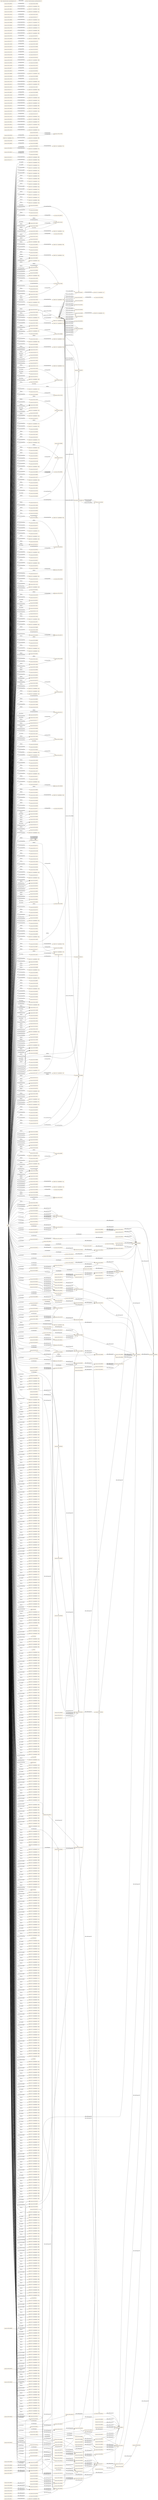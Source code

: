 digraph ar2dtool_diagram { 
rankdir=LR;
size="1501"
node [shape = rectangle, color="orange"]; "resource:SIO_000511" "resource:SIO_000520" "resource:SIO_000554" "-6fc9e728:174e39dd05b:-7d63" "resource:SIO_000344" "resource:SIO_001265" "resource:SIO_000806" "-6fc9e728:174e39dd05b:-7d6a" "-6fc9e728:174e39dd05b:-7f9b" "resource:SIO_000112" "resource:SIO_000072" "resource:SIO_000452" "resource:SIO_010001" "resource:SIO_010010" "resource:SIO_010009" "resource:SIO_010341" "resource:SIO_001001" "-6fc9e728:174e39dd05b:-7f1b" "-6fc9e728:174e39dd05b:-7d84" "resource:SIO_010456" "resource:SIO_000750" "resource:SIO_000256" "resource:SIO_000431" "resource:SIO_000758" "resource:SIO_000391" "resource:SIO_000692" "resource:SIO_000402" "resource:SIO_001091" "-6fc9e728:174e39dd05b:-7cb2" "-6fc9e728:174e39dd05b:-7ffc" "resource:SIO_010336" "resource:SIO_000776" "resource:SIO_000494" "resource:SIO_000056" "-6fc9e728:174e39dd05b:-7fb2" "resource:SIO_010530" "resource:SIO_001014" "resource:SIO_001405" "resource:SIO_000016" "resource:SIO_000092" "-6fc9e728:174e39dd05b:-7cbc" "resource:SIO_010368" "resource:SIO_001216" "resource:SIO_010289" "resource:SIO_010416" "resource:SIO_010048" "resource:SIO_010057" "resource:SIO_000167" "resource:SIO_000314" "resource:SIO_010375" "-6fc9e728:174e39dd05b:-7d7d" "resource:SIO_001232" "resource:SIO_000962" "resource:SIO_010464" "resource:SIO_010295" "resource:SIO_000417" "-6fc9e728:174e39dd05b:-7f77" "-6fc9e728:174e39dd05b:-7f6e" "-6fc9e728:174e39dd05b:-7f27" "resource:SIO_000106" "resource:SIO_000720" "resource:SIO_010450" "resource:SIO_010458" "-6fc9e728:174e39dd05b:-7f57" "resource:SIO_000532" "-6fc9e728:174e39dd05b:-7f93" "resource:SIO_000708" "resource:SIO_000070" "-6fc9e728:174e39dd05b:-7f43" "resource:SIO_000404" "resource:SIO_010346" "-6fc9e728:174e39dd05b:-7cb4" "resource:SIO_010075" "resource:SIO_001176" "resource:SIO_000185" "resource:SIO_001224" "resource:SIO_010035" "-6fc9e728:174e39dd05b:-7c93" "resource:SIO_000715" "resource:SIO_010362" "resource:SIO_001210" "resource:SIO_001197" "-6fc9e728:174e39dd05b:-7d6e" "resource:SIO_000116" "resource:SIO_001218" "resource:SIO_000810" "resource:SIO_000125" "resource:SIO_000701" "-6fc9e728:174e39dd05b:-7dab" "resource:SIO_000076" "resource:SIO_000456" "resource:SIO_010442" "-6fc9e728:174e39dd05b:-7e2c" "resource:SIO_000268" "resource:SIO_000499" "-6fc9e728:174e39dd05b:-7d3c" "resource:SIO_001010" "resource:SIO_011126" "resource:SIO_000754" "resource:SIO_010008" "resource:SIO_001135" "-6fc9e728:174e39dd05b:-7cfd" "resource:SIO_001095" "resource:SIO_001008" "resource:SIO_000089" "-6fc9e728:174e39dd05b:-7db4" "resource:SIO_010455" "resource:SIO_000722" "resource:SIO_001045" "-6fc9e728:174e39dd05b:-7fb6" "-6fc9e728:174e39dd05b:-7f48" "resource:SIO_010462" "-6fc9e728:174e39dd05b:-7e75" "resource:SIO_001353" "-6fc9e728:174e39dd05b:-7fd2" "resource:SIO_010101" "resource:SIO_000036" "resource:SIO_000647" "-6fc9e728:174e39dd05b:-7f05" "resource:SIO_000538" "resource:SIO_010497" "resource:SIO_001291" "-6fc9e728:174e39dd05b:-7c79" "-6fc9e728:174e39dd05b:-7e26" "resource:SIO_010783" "resource:SIO_000458" "-6fc9e728:174e39dd05b:-7e62" "resource:SIO_001174" "resource:SIO_000913" "resource:SIO_000915" "resource:SIO_000613" "resource:SIO_000713" "resource:SIO_001188" "resource:SIO_000756" "-6fc9e728:174e39dd05b:-7d58" "resource:SIO_001297" "resource:SIO_010047" "resource:SIO_000123" "resource:SIO_000074" "resource:SIO_000083" "resource:SIO_010448" "-6fc9e728:174e39dd05b:-7cb8" "-6fc9e728:174e39dd05b:-7e9e" "resource:SIO_010533" "resource:SIO_000468" "resource:SIO_000014" "resource:SIO_000516" "resource:SIO_001093" "resource:SIO_000500" "resource:SIO_010051" "resource:SIO_001043" "resource:SIO_000508" "resource:SIO_000429" "resource:SIO_000809" "resource:SIO_010432" "resource:SIO_010782" "resource:SIO_000960" "resource:SIO_001132" "-6fc9e728:174e39dd05b:-7c9a" "resource:SIO_010004" "resource:SIO_000524" "resource:SIO_000550" "resource:SIO_010020" "resource:SIO_000034" "resource:SIO_000434" "resource:SIO_000577" "resource:SIO_000005" "resource:SIO_010309" "resource:SIO_010344" "resource:SIO_000747" "resource:SIO_000279" "resource:SIO_000441" "-6fc9e728:174e39dd05b:-7cf1" "resource:SIO_000327" "-6fc9e728:174e39dd05b:-7e16" "resource:SIO_000462" "-6fc9e728:174e39dd05b:-7d9b" "-6fc9e728:174e39dd05b:-7e1d" "resource:SIO_000143" "-6fc9e728:174e39dd05b:-7e59" "resource:SIO_001295" "resource:SIO_000114" "resource:SIO_000454" "resource:SIO_000052" "resource:SIO_010378" "-6fc9e728:174e39dd05b:-7da5" "resource:SIO_000353" "resource:SIO_001370" "resource:SIO_001269" "resource:SIO_000012" "-6fc9e728:174e39dd05b:-7d28" "resource:SIO_000752" "resource:SIO_000555" "resource:SIO_001107" "-6fc9e728:174e39dd05b:-7fe3" "resource:SIO_001301" "resource:SIO_001035" "resource:SIO_001266" "resource:SIO_011001" "-6fc9e728:174e39dd05b:-7e3d" "resource:SIO_000541" "-6fc9e728:174e39dd05b:-7f5d" "resource:SIO_000270" "resource:SIO_000318" "resource:SIO_000549" "resource:SIO_001071" "resource:SIO_000512" "resource:SIO_000579" "resource:SIO_010460" "resource:SIO_000638" "resource:SIO_010011" "resource:SIO_001273" "resource:SIO_010410" "resource:SIO_000609" "resource:SIO_000148" "resource:SIO_011118" "-6fc9e728:174e39dd05b:-7cbf" "resource:SIO_001213" "resource:SIO_000704" "-6fc9e728:174e39dd05b:-7c9e" "resource:SIO_010342" "-6fc9e728:174e39dd05b:-7dda" "resource:SIO_010071" "-6fc9e728:174e39dd05b:-7e6c" "-6fc9e728:174e39dd05b:-7d85" "-6fc9e728:174e39dd05b:-7eb2" "resource:SIO_000460" "resource:SIO_010039" "resource:SIO_000257" "-6fc9e728:174e39dd05b:-7edd" "resource:SIO_000805" "resource:SIO_010337" "resource:SIO_000664" "-6fc9e728:174e39dd05b:-7f60" "resource:SIO_001233" "resource:SIO_001375" "resource:SIO_001267" "-6fc9e728:174e39dd05b:-7ca2" "-6fc9e728:174e39dd05b:-7dcc" "resource:SIO_000261" "resource:SIO_010058" "resource:SIO_010451" "resource:SIO_001041" "resource:SIO_010459" "resource:SIO_000807" "resource:SIO_010358" "resource:SIO_000963" "resource:SIO_010780" "resource:SIO_000113" "-6fc9e728:174e39dd05b:-7fc1" "resource:SIO_000004" "resource:SIO_000370" "resource:SIO_010296" "resource:SIO_010002" "resource:SIO_000405" "-6fc9e728:174e39dd05b:-7e4f" "-6fc9e728:174e39dd05b:-7e65" "resource:SIO_000440" "-6fc9e728:174e39dd05b:-7ce9" "resource:SIO_000448" "-6fc9e728:174e39dd05b:-7f15" "resource:SIO_000721" "resource:SIO_000751" "resource:SIO_000902" "resource:SIO_000432" "resource:SIO_010096" "resource:SIO_001294" "resource:SIO_001211" "resource:SIO_000702" "resource:SIO_010334" "resource:SIO_001177" "resource:SIO_000269" "-6fc9e728:174e39dd05b:-7c61" "resource:SIO_001015" "-6fc9e728:174e39dd05b:-7f2f" "resource:SIO_000390" "-6fc9e728:174e39dd05b:-7cc8" "resource:SIO_010443" "resource:SIO_000457" "resource:SIO_010043" "resource:SIO_001090" "-6fc9e728:174e39dd05b:-7e43" "resource:SIO_000505" "resource:SIO_001046" "resource:SIO_000168" "resource:SIO_000321" "resource:SIO_001116" "resource:SIO_010376" "-6fc9e728:174e39dd05b:-7cea" "-6fc9e728:174e39dd05b:-7f36" "resource:SIO_010424" "resource:SIO_000965" "-6fc9e728:174e39dd05b:-7eec" "-6fc9e728:174e39dd05b:-7f72" "resource:SIO_000418" "resource:SIO_001009" "resource:SIO_010056" "resource:SIO_000723" "resource:SIO_001264" "resource:SIO_010090" "resource:SIO_011007" "-6fc9e728:174e39dd05b:-7cd5" "-6fc9e728:174e39dd05b:-7e92" "resource:SIO_000111" "resource:SIO_000097" "-6fc9e728:174e39dd05b:-7de2" "resource:SIO_010463" "resource:SIO_010000" "resource:SIO_000903" "-6fc9e728:174e39dd05b:-7c8f" "resource:SIO_000614" "resource:SIO_000640" "resource:SIO_000146" "resource:SIO_000648" "resource:SIO_000430" "resource:SIO_001292" "resource:SIO_000289" "resource:SIO_000707" "-6fc9e728:174e39dd05b:-7f8f" "resource:SIO_000337" "resource:SIO_000401" "resource:SIO_000459" "resource:SIO_000523" "resource:SIO_010340" "resource:SIO_010074" "resource:SIO_001175" "resource:SIO_001040" "resource:SIO_000914" "-6fc9e728:174e39dd05b:-7d1e" "resource:SIO_000275" "resource:SIO_000675" "resource:SIO_000784" "resource:SIO_000714" "-6fc9e728:174e39dd05b:-7dbe" "resource:SIO_011121" "-6fc9e728:174e39dd05b:-7cce" "resource:SIO_001298" "resource:SIO_001215" "resource:SIO_010288" "resource:SIO_010415" "resource:SIO_001136" "resource:SIO_000342" "resource:SIO_000376" "resource:SIO_000166" "resource:SIO_010508" "-6fc9e728:174e39dd05b:-7ea8" "resource:SIO_001231" "-6fc9e728:174e39dd05b:-7da1" "resource:SIO_000015" "resource:SIO_000580" "resource:SIO_000091" "resource:SIO_000150" "resource:SIO_010076" "resource:SIO_000995" "resource:SIO_001270" "resource:SIO_000307" "resource:SIO_001094" "resource:SIO_000559" "resource:SIO_000501" "resource:SIO_000509" "resource:SIO_001262" "resource:SIO_010457" "resource:SIO_000762" "resource:SIO_001074" "resource:SIO_000539" "resource:SIO_000961" "resource:SIO_010005" "resource:SIO_010345" "resource:SIO_000328" "-6fc9e728:174e39dd05b:-7d10" "resource:SIO_010100" "resource:SIO_000463" "resource:SIO_000144" "resource:SIO_000035" "resource:SIO_000435" "resource:SIO_010094" "resource:SIO_000395" "-6fc9e728:174e39dd05b:-7dea" "resource:SIO_010029" "resource:SIO_000578" "resource:SIO_000115" "resource:SIO_001217" "resource:SIO_000006" "resource:SIO_000124" "-6fc9e728:174e39dd05b:-7d02" "resource:SIO_000626" "resource:SIO_001289" "resource:SIO_000498" "-6fc9e728:174e39dd05b:-7e1e" "-6fc9e728:174e39dd05b:-7f1e" "resource:SIO_000131" "resource:SIO_000653" "resource:SIO_000753" "-6fc9e728:174e39dd05b:-7d52" "resource:SIO_000997" "resource:SIO_001296" "resource:SIO_001209" "resource:SIO_000333" "resource:SIO_000455" "-6fc9e728:174e39dd05b:-7c99" "resource:SIO_000503" "-6fc9e728:174e39dd05b:-7ed5" "-6fc9e728:174e39dd05b:-7f3a" "resource:SIO_000162" "resource:SIO_000284" "resource:SIO_001227" "resource:SIO_010038" "resource:SIO_000354" "-6fc9e728:174e39dd05b:-7fda" "-6fc9e728:174e39dd05b:-7ff0" "resource:SIO_011125" "-6fc9e728:174e39dd05b:-7ff8" "resource:SIO_010299" "resource:SIO_010007" "resource:SIO_000556" "resource:SIO_010411" "resource:SIO_010310" "resource:SIO_010054" "resource:SIO_001145" "resource:SIO_001302" "resource:SIO_000592" "resource:SIO_011002" "-6fc9e728:174e39dd05b:-7e54" "resource:SIO_011119" "resource:SIO_000428" "resource:SIO_000437" "resource:SIO_010099" "resource:SIO_001072" "-6fc9e728:174e39dd05b:-7fac" "-6fc9e728:174e39dd05b:-7f97" "resource:SIO_000069" "-6fc9e728:174e39dd05b:-7e0f" "resource:SIO_000000" "resource:SIO_000400" "resource:SIO_000967" "-6fc9e728:174e39dd05b:-7ca9" "resource:SIO_010461" "resource:SIO_000639" "resource:SIO_001274" "resource:SIO_000396" "resource:SIO_001003" "resource:SIO_000564" "-6fc9e728:174e39dd05b:-7c7f" "resource:SIO_000719" "resource:SIO_000612" "resource:SIO_000258" "resource:SIO_001214" "resource:SIO_001290" "resource:SIO_000755" "resource:SIO_001336" "resource:SIO_000705" "-6fc9e728:174e39dd05b:-7daf" "resource:SIO_000694" "resource:SIO_010046" "resource:SIO_000122" "-6fc9e728:174e39dd05b:-7ec7" "resource:SIO_001038" "resource:SIO_010072" "-6fc9e728:174e39dd05b:-7ce3" "-6fc9e728:174e39dd05b:-7f7c" "-6fc9e728:174e39dd05b:-7d73" "resource:SIO_010532" "resource:SIO_000959" "resource:SIO_000476" "resource:SIO_000651" "resource:SIO_010025" "resource:SIO_001050" "resource:SIO_000794" "resource:SIO_001139" "resource:SIO_000073" "resource:SIO_000453" "resource:SIO_000340" "resource:SIO_010447" "resource:SIO_010059" "resource:SIO_000483" "resource:SIO_010506" "resource:SIO_000319" "resource:SIO_001234" "resource:SIO_000262" "resource:SIO_000449" "resource:SIO_000108" "resource:SIO_010052" "resource:SIO_000507" "resource:SIO_001260" "resource:SIO_000808" "resource:SIO_010359" "-6fc9e728:174e39dd05b:-7e7b" "resource:SIO_010423" "resource:SIO_000589" "resource:SIO_000017" "resource:SIO_010003" "resource:SIO_010343" "-6fc9e728:174e39dd05b:-7e6f" "resource:SIO_000562" "-6fc9e728:174e39dd05b:-7dfa" "resource:SIO_000142" "resource:SIO_000433" "resource:SIO_000469" "resource:SIO_000078" "resource:SIO_010044" "resource:SIO_000780" "resource:SIO_010030" "resource:SIO_000616" "resource:SIO_000966" "resource:SIO_000302" "resource:SIO_010363" "resource:SIO_010284" "resource:SIO_000080" "resource:SIO_000984" "resource:SIO_001047" "resource:SIO_001117" "resource:SIO_010377" "resource:SIO_010091" "-6fc9e728:174e39dd05b:-7d77" "-6fc9e728:174e39dd05b:-7c70" "resource:SIO_010425" ; /*classes style*/
	"resource:SIO_010009" -> "resource:SIO_010010" [ label = "owl:disjointWith" ];
	"resource:SIO_001098" -> "resource:SIO_000272" [ label = "rdfs:subPropertyOf" ];
	"resource:SIO_010462" -> "resource:SIO_010463" [ label = "owl:disjointWith" ];
	"resource:SIO_001279" -> "resource:SIO_000008" [ label = "rdfs:subPropertyOf" ];
	"resource:SIO_010377" -> "resource:SIO_010378" [ label = "owl:disjointWith" ];
	"resource:SIO_010377" -> "-6fc9e728:174e39dd05b:-7cbf" [ label = "owl:equivalentClass" ];
	"resource:SIO_000232" -> "resource:SIO_000062" [ label = "rdfs:subPropertyOf" ];
	"resource:SIO_000805" -> "resource:SIO_000806" [ label = "owl:disjointWith" ];
	"resource:SIO_010432" -> "-6fc9e728:174e39dd05b:-7cb4" [ label = "owl:equivalentClass" ];
	"resource:SIO_000202" -> "resource:SIO_000145" [ label = "rdfs:subPropertyOf" ];
	"resource:SIO_000093" -> "resource:SIO_000068" [ label = "rdfs:subPropertyOf" ];
	"resource:SIO_001280" -> "resource:SIO_000011" [ label = "rdfs:subPropertyOf" ];
	"resource:SIO_000274" -> "resource:SIO_000497" [ label = "rdfs:subPropertyOf" ];
	"resource:SIO_000274" -> "resource:SIO_000244" [ label = "rdfs:subPropertyOf" ];
	"resource:SIO_001008" -> "-6fc9e728:174e39dd05b:-7e16" [ label = "owl:equivalentClass" ];
	"resource:SIO_000455" -> "resource:SIO_000458" [ label = "owl:disjointWith" ];
	"resource:SIO_000455" -> "-6fc9e728:174e39dd05b:-7f1e" [ label = "owl:equivalentClass" ];
	"resource:SIO_000063" -> "resource:SIO_000062" [ label = "rdfs:subPropertyOf" ];
	"resource:SIO_010082" -> "resource:SIO_010078" [ label = "rdfs:subPropertyOf" ];
	"resource:SIO_000244" -> "resource:SIO_000352" [ label = "rdfs:subPropertyOf" ];
	"resource:SIO_000636" -> "resource:SIO_000352" [ label = "rdfs:subPropertyOf" ];
	"resource:SIO_000425" -> "resource:SIO_000001" [ label = "rdfs:subPropertyOf" ];
	"resource:SIO_000214" -> "resource:SIO_000425" [ label = "rdfs:subPropertyOf" ];
	"resource:SIO_000793" -> "resource:SIO_000687" [ label = "rdfs:subPropertyOf" ];
	"resource:SIO_001401" -> "resource:SIO_001154" [ label = "rdfs:subPropertyOf" ];
	"resource:SIO_000974" -> "resource:SIO_000053" [ label = "rdfs:subPropertyOf" ];
	"resource:SIO_000497" -> "resource:SIO_000272" [ label = "rdfs:subPropertyOf" ];
	"resource:SIO_010782" -> "resource:SIO_010783" [ label = "owl:disjointWith" ];
	"resource:SIO_000286" -> "resource:SIO_000497" [ label = "rdfs:subPropertyOf" ];
	"resource:SIO_000552" -> "resource:SIO_000230" [ label = "rdfs:subPropertyOf" ];
	"resource:SIO_001262" -> "-6fc9e728:174e39dd05b:-7d85" [ label = "owl:equivalentClass" ];
	"resource:SIO_000341" -> "resource:SIO_000425" [ label = "rdfs:subPropertyOf" ];
	"resource:SIO_000733" -> "resource:SIO_000737" [ label = "rdfs:subPropertyOf" ];
	"resource:SIO_000437" -> "-6fc9e728:174e39dd05b:-7f3a" [ label = "owl:equivalentClass" ];
	"resource:SIO_010456" -> "-6fc9e728:174e39dd05b:-7c9a" [ label = "owl:equivalentClass" ];
	"resource:SIO_000311" -> "resource:SIO_000232" [ label = "rdfs:subPropertyOf" ];
	"resource:SIO_000226" -> "resource:SIO_000236" [ label = "rdfs:subPropertyOf" ];
	"resource:SIO_000775" -> "resource:SIO_000773" [ label = "rdfs:subPropertyOf" ];
	"resource:SIO_000268" -> "-6fc9e728:174e39dd05b:-7f6e" [ label = "owl:equivalentClass" ];
	"resource:SIO_000142" -> "resource:SIO_000143" [ label = "owl:disjointWith" ];
	"resource:SIO_000449" -> "resource:SIO_000468" [ label = "owl:disjointWith" ];
	"resource:SIO_000323" -> "resource:SIO_000128" [ label = "rdfs:subPropertyOf" ];
	"resource:SIO_001159" -> "resource:SIO_000062" [ label = "rdfs:subPropertyOf" ];
	"resource:SIO_000208" -> "resource:SIO_000773" [ label = "rdfs:subPropertyOf" ];
	"resource:SIO_000365" -> "resource:SIO_000219" [ label = "rdfs:subPropertyOf" ];
	"resource:SIO_000631" -> "resource:SIO_000628" [ label = "rdfs:subPropertyOf" ];
	"resource:SIO_000420" -> "resource:SIO_000425" [ label = "rdfs:subPropertyOf" ];
	"resource:SIO_000335" -> "resource:SIO_000652" [ label = "rdfs:subPropertyOf" ];
	"resource:SIO_000335" -> "resource:SIO_000293" [ label = "rdfs:subPropertyOf" ];
	"resource:SIO_000124" -> "-6fc9e728:174e39dd05b:-7f93" [ label = "owl:equivalentClass" ];
	"resource:SIO_001045" -> "-6fc9e728:174e39dd05b:-7e0f" [ label = "owl:equivalentClass" ];
	"resource:SIO_010058" -> "resource:SIO_010059" [ label = "owl:disjointWith" ];
	"resource:SIO_000673" -> "resource:SIO_000671" [ label = "rdfs:subPropertyOf" ];
	"resource:SIO_000462" -> "resource:SIO_000463" [ label = "owl:disjointWith" ];
	"resource:SIO_000251" -> "resource:SIO_000249" [ label = "rdfs:subPropertyOf" ];
	"resource:SIO_000643" -> "resource:SIO_000224" [ label = "rdfs:subPropertyOf" ];
	"resource:SIO_000558" -> "resource:SIO_010302" [ label = "rdfs:subPropertyOf" ];
	"resource:SIO_001353" -> "-6fc9e728:174e39dd05b:-7d6e" [ label = "owl:equivalentClass" ];
	"resource:SIO_000221" -> "resource:SIO_000008" [ label = "rdfs:subPropertyOf" ];
	"resource:SIO_010336" -> "resource:SIO_010337" [ label = "owl:disjointWith" ];
	"resource:SIO_000709" -> "resource:SIO_000001" [ label = "rdfs:subPropertyOf" ];
	"resource:SIO_000293" -> "resource:SIO_000203" [ label = "rdfs:subPropertyOf" ];
	"resource:SIO_011126" -> "-6fc9e728:174e39dd05b:-7c61" [ label = "owl:equivalentClass" ];
	"resource:SIO_000655" -> "resource:SIO_000294" [ label = "rdfs:subPropertyOf" ];
	"resource:SIO_000052" -> "-6fc9e728:174e39dd05b:-7fda" [ label = "owl:equivalentClass" ];
	"resource:SIO_000710" -> "resource:SIO_000709" [ label = "rdfs:subPropertyOf" ];
	"resource:SIO_000233" -> "resource:SIO_000011" [ label = "rdfs:subPropertyOf" ];
	"resource:SIO_001154" -> "resource:SIO_000294" [ label = "rdfs:subPropertyOf" ];
	"resource:SIO_000203" -> "resource:SIO_000322" [ label = "rdfs:subPropertyOf" ];
	"resource:SIO_000697" -> "resource:SIO_000709" [ label = "rdfs:subPropertyOf" ];
	"resource:SIO_001009" -> "resource:SIO_001010" [ label = "owl:disjointWith" ];
	"resource:SIO_010083" -> "resource:SIO_010079" [ label = "rdfs:subPropertyOf" ];
	"resource:SIO_000064" -> "resource:SIO_000219" [ label = "rdfs:subPropertyOf" ];
	"resource:SIO_000456" -> "resource:SIO_000457" [ label = "owl:disjointWith" ];
	"resource:SIO_000245" -> "resource:SIO_000294" [ label = "rdfs:subPropertyOf" ];
	"resource:SIO_000511" -> "-6fc9e728:174e39dd05b:-7f05" [ label = "owl:equivalentClass" ];
	"resource:SIO_000426" -> "resource:SIO_000425" [ label = "rdfs:subPropertyOf" ];
	"resource:SIO_000215" -> "resource:SIO_000011" [ label = "rdfs:subPropertyOf" ];
	"resource:SIO_001402" -> "resource:SIO_001154" [ label = "rdfs:subPropertyOf" ];
	"resource:SIO_000975" -> "resource:SIO_000093" [ label = "rdfs:subPropertyOf" ];
	"resource:SIO_000679" -> "resource:SIO_000054" [ label = "rdfs:subPropertyOf" ];
	"resource:SIO_000553" -> "resource:SIO_000231" [ label = "rdfs:subPropertyOf" ];
	"resource:SIO_000342" -> "-6fc9e728:174e39dd05b:-7f48" [ label = "owl:equivalentClass" ];
	"resource:SIO_000734" -> "resource:SIO_000699" [ label = "rdfs:subPropertyOf" ];
	"resource:SIO_000257" -> "resource:SIO_000258" [ label = "owl:disjointWith" ];
	"resource:SIO_000131" -> "resource:SIO_001197" [ label = "owl:disjointWith" ];
	"resource:SIO_000523" -> "resource:SIO_000524" [ label = "owl:disjointWith" ];
	"resource:SIO_010457" -> "-6fc9e728:174e39dd05b:-7c93" [ label = "owl:equivalentClass" ];
	"resource:SIO_000312" -> "resource:SIO_000229" [ label = "rdfs:subPropertyOf" ];
	"resource:SIO_000704" -> "resource:SIO_000721" [ label = "owl:disjointWith" ];
	"resource:SIO_000227" -> "resource:SIO_000643" [ label = "rdfs:subPropertyOf" ];
	"resource:SIO_000680" -> "resource:SIO_000679" [ label = "rdfs:subPropertyOf" ];
	"resource:SIO_010005" -> "resource:SIO_010047" [ label = "owl:disjointWith" ];
	"resource:SIO_000269" -> "resource:SIO_000270" [ label = "owl:disjointWith" ];
	"resource:SIO_010288" -> "resource:SIO_010289" [ label = "owl:disjointWith" ];
	"resource:SIO_000324" -> "resource:SIO_000202" [ label = "rdfs:subPropertyOf" ];
	"resource:SIO_010343" -> "-6fc9e728:174e39dd05b:-7cea" [ label = "owl:equivalentClass" ];
	"resource:SIO_000692" -> "resource:SIO_000694" [ label = "owl:disjointWith" ];
	"resource:SIO_000028" -> "resource:SIO_000145" [ label = "rdfs:subPropertyOf" ];
	"resource:SIO_000209" -> "resource:SIO_000773" [ label = "rdfs:subPropertyOf" ];
	"resource:SIO_000577" -> "resource:SIO_000578" [ label = "owl:disjointWith" ];
	"resource:SIO_000758" -> "resource:SIO_001093" [ label = "owl:disjointWith" ];
	"resource:SIO_000240" -> "resource:SIO_000203" [ label = "rdfs:subPropertyOf" ];
	"resource:SIO_000632" -> "resource:SIO_000210" [ label = "rdfs:subPropertyOf" ];
	"resource:SIO_000421" -> "resource:SIO_000425" [ label = "rdfs:subPropertyOf" ];
	"resource:SIO_000210" -> "resource:SIO_000628" [ label = "rdfs:subPropertyOf" ];
	"resource:SIO_000125" -> "-6fc9e728:174e39dd05b:-7f8f" [ label = "owl:equivalentClass" ];
	"resource:SIO_001046" -> "resource:SIO_001047" [ label = "owl:disjointWith" ];
	"resource:SIO_010410" -> "-6fc9e728:174e39dd05b:-7cbc" [ label = "owl:equivalentClass" ];
	"resource:SIO_000970" -> "resource:SIO_000975" [ label = "rdfs:subPropertyOf" ];
	"resource:SIO_001101" -> "resource:SIO_000709" [ label = "rdfs:subPropertyOf" ];
	"resource:SIO_000674" -> "resource:SIO_000672" [ label = "rdfs:subPropertyOf" ];
	"resource:SIO_000589" -> "-6fc9e728:174e39dd05b:-7eec" [ label = "owl:equivalentClass" ];
	"http://semanticscience.org/ontology/sio.owl" -> "http://creativecommons.org/licenses/by/4.0/" [ label = "terms:license" ];
	"resource:SIO_000252" -> "resource:SIO_000212" [ label = "rdfs:subPropertyOf" ];
	"resource:SIO_000644" -> "resource:SIO_000223" [ label = "rdfs:subPropertyOf" ];
	"resource:SIO_001269" -> "resource:SIO_001270" [ label = "owl:disjointWith" ];
	"resource:SIO_000222" -> "resource:SIO_000011" [ label = "rdfs:subPropertyOf" ];
	"resource:SIO_000011" -> "resource:SIO_000001" [ label = "rdfs:subPropertyOf" ];
	"resource:SIO_000318" -> "resource:SIO_000319" [ label = "owl:disjointWith" ];
	"resource:SIO_000294" -> "resource:SIO_000243" [ label = "rdfs:subPropertyOf" ];
	"resource:SIO_010000" -> "-6fc9e728:174e39dd05b:-7d63" [ label = "owl:equivalentClass" ];
	"resource:SIO_001209" -> "-6fc9e728:174e39dd05b:-7d9b" [ label = "owl:equivalentClass" ];
	"resource:SIO_000656" -> "resource:SIO_000655" [ label = "rdfs:subPropertyOf" ];
	"resource:SIO_000053" -> "resource:SIO_000028" [ label = "rdfs:subPropertyOf" ];
	"resource:SIO_000234" -> "resource:SIO_000008" [ label = "rdfs:subPropertyOf" ];
	"resource:SIO_001155" -> "resource:SIO_000352" [ label = "rdfs:subPropertyOf" ];
	"resource:SIO_000807" -> "resource:SIO_000808" [ label = "owl:disjointWith" ];
	"resource:SIO_001210" -> "resource:SIO_001211" [ label = "owl:disjointWith" ];
	"resource:SIO_000204" -> "resource:SIO_000322" [ label = "rdfs:subPropertyOf" ];
	"resource:SIO_000095" -> "resource:SIO_000011" [ label = "rdfs:subPropertyOf" ];
	"resource:SIO_000668" -> "resource:SIO_000628" [ label = "rdfs:subPropertyOf" ];
	"resource:SIO_010295" -> "resource:SIO_010296" [ label = "owl:disjointWith" ];
	"resource:SIO_000246" -> "resource:SIO_000245" [ label = "rdfs:subPropertyOf" ];
	"resource:SIO_000427" -> "resource:SIO_000424" [ label = "rdfs:subPropertyOf" ];
	"resource:SIO_000216" -> "resource:SIO_000008" [ label = "rdfs:subPropertyOf" ];
	"resource:SIO_001403" -> "resource:SIO_000001" [ label = "rdfs:subPropertyOf" ];
	"resource:SIO_000005" -> "resource:SIO_000340" [ label = "owl:disjointWith" ];
	"resource:SIO_000288" -> "resource:SIO_000203" [ label = "rdfs:subPropertyOf" ];
	"resource:SIO_000554" -> "resource:SIO_000555" [ label = "owl:disjointWith" ];
	"resource:SIO_000469" -> "-6fc9e728:174e39dd05b:-7f15" [ label = "owl:equivalentClass" ];
	"resource:SIO_010362" -> "-6fc9e728:174e39dd05b:-7cce" [ label = "owl:equivalentClass" ];
	"resource:SIO_000735" -> "resource:SIO_000733" [ label = "rdfs:subPropertyOf" ];
	"resource:SIO_000132" -> "resource:SIO_000322" [ label = "rdfs:subPropertyOf" ];
	"resource:SIO_010458" -> "-6fc9e728:174e39dd05b:-7c8f" [ label = "owl:equivalentClass" ];
	"resource:SIO_000313" -> "resource:SIO_000310" [ label = "rdfs:subPropertyOf" ];
	"resource:SIO_000892" -> "resource:SIO_000212" [ label = "rdfs:subPropertyOf" ];
	"resource:SIO_000228" -> "resource:SIO_000644" [ label = "rdfs:subPropertyOf" ];
	"resource:SIO_000681" -> "resource:SIO_000679" [ label = "rdfs:subPropertyOf" ];
	"resource:SIO_000017" -> "resource:SIO_000354" [ label = "owl:disjointWith" ];
	"resource:SIO_010302" -> "resource:SIO_000272" [ label = "rdfs:subPropertyOf" ];
	"resource:SIO_000089" -> "-6fc9e728:174e39dd05b:-7fc1" [ label = "owl:equivalentClass" ];
	"resource:SIO_000440" -> "-6fc9e728:174e39dd05b:-7f2f" [ label = "owl:equivalentClass" ];
	"resource:SIO_000355" -> "resource:SIO_000229" [ label = "rdfs:subPropertyOf" ];
	"resource:SIO_000059" -> "resource:SIO_000008" [ label = "rdfs:subPropertyOf" ];
	"resource:SIO_010078" -> "resource:SIO_000338" [ label = "rdfs:subPropertyOf" ];
	"resource:SIO_000325" -> "-6fc9e728:174e39dd05b:-7ff4" [ label = "owl:propertyChainAxiom" ];
	"resource:SIO_000325" -> "resource:SIO_000322" [ label = "rdfs:subPropertyOf" ];
	"resource:SIO_001035" -> "resource:SIO_001038" [ label = "owl:disjointWith" ];
	"resource:SIO_000029" -> "resource:SIO_000096" [ label = "rdfs:subPropertyOf" ];
	"resource:SIO_001301" -> "resource:SIO_001302" [ label = "owl:disjointWith" ];
	"resource:SIO_010048" -> "resource:SIO_010052" [ label = "owl:disjointWith" ];
	"resource:SIO_000482" -> "resource:SIO_000283" [ label = "rdfs:subPropertyOf" ];
	"resource:SIO_000060" -> "resource:SIO_000205" [ label = "rdfs:subPropertyOf" ];
	"resource:SIO_000452" -> "resource:SIO_000454" [ label = "owl:disjointWith" ];
	"resource:SIO_000452" -> "resource:SIO_000453" [ label = "owl:disjointWith" ];
	"resource:SIO_000241" -> "resource:SIO_000652" [ label = "rdfs:subPropertyOf" ];
	"resource:SIO_000241" -> "resource:SIO_000211" [ label = "rdfs:subPropertyOf" ];
	"resource:SIO_000633" -> "resource:SIO_000205" [ label = "rdfs:subPropertyOf" ];
	"resource:SIO_000422" -> "resource:SIO_000283" [ label = "rdfs:subPropertyOf" ];
	"resource:SIO_000211" -> "resource:SIO_000203" [ label = "rdfs:subPropertyOf" ];
	"resource:SIO_000971" -> "resource:SIO_000974" [ label = "rdfs:subPropertyOf" ];
	"resource:SIO_000307" -> "-6fc9e728:174e39dd05b:-7f60" [ label = "owl:equivalentClass" ];
	"resource:SIO_000283" -> "resource:SIO_000272" [ label = "rdfs:subPropertyOf" ];
	"resource:SIO_000675" -> "-6fc9e728:174e39dd05b:-7ec7" [ label = "owl:equivalentClass" ];
	"resource:SIO_000072" -> "resource:SIO_000073" [ label = "owl:disjointWith" ];
	"resource:SIO_000253" -> "resource:SIO_000008" [ label = "rdfs:subPropertyOf" ];
	"resource:SIO_001174" -> "-6fc9e728:174e39dd05b:-7dbe" [ label = "owl:equivalentClass" ];
	"resource:SIO_000223" -> "resource:SIO_000008" [ label = "rdfs:subPropertyOf" ];
	"resource:SIO_010423" -> "-6fc9e728:174e39dd05b:-7cb8" [ label = "owl:equivalentClass" ];
	"resource:SIO_000772" -> "resource:SIO_000631" [ label = "rdfs:subPropertyOf" ];
	"resource:SIO_000687" -> "resource:SIO_000322" [ label = "rdfs:subPropertyOf" ];
	"resource:SIO_001090" -> "resource:SIO_001091" [ label = "owl:disjointWith" ];
	"resource:SIO_000657" -> "resource:SIO_000352" [ label = "rdfs:subPropertyOf" ];
	"resource:SIO_000054" -> "resource:SIO_000053" [ label = "rdfs:subPropertyOf" ];
	"resource:SIO_000235" -> "resource:SIO_000586" [ label = "rdfs:subPropertyOf" ];
	"resource:SIO_001156" -> "resource:SIO_000294" [ label = "rdfs:subPropertyOf" ];
	"resource:SIO_001156" -> "resource:SIO_000229" [ label = "rdfs:subPropertyOf" ];
	"resource:SIO_000205" -> "resource:SIO_000212" [ label = "rdfs:subPropertyOf" ];
	"resource:SIO_000784" -> "resource:SIO_010048" [ label = "owl:disjointWith" ];
	"resource:SIO_000699" -> "resource:SIO_000737" [ label = "rdfs:subPropertyOf" ];
	"resource:SIO_000965" -> "-6fc9e728:174e39dd05b:-7e43" [ label = "owl:equivalentClass" ];
	"resource:SIO_000096" -> "resource:SIO_000093" [ label = "rdfs:subPropertyOf" ];
	"resource:SIO_000362" -> "resource:SIO_000008" [ label = "rdfs:subPropertyOf" ];
	"resource:SIO_000277" -> "resource:SIO_000631" [ label = "rdfs:subPropertyOf" ];
	"resource:SIO_000066" -> "resource:SIO_000253" [ label = "rdfs:subPropertyOf" ];
	"resource:SIO_000458" -> "-6fc9e728:174e39dd05b:-7f1b" [ label = "owl:equivalentClass" ];
	"resource:SIO_000332" -> "resource:SIO_000563" [ label = "rdfs:subPropertyOf" ];
	"resource:SIO_000247" -> "resource:SIO_000244" [ label = "rdfs:subPropertyOf" ];
	"resource:SIO_000905" -> "resource:SIO_000291" [ label = "rdfs:subPropertyOf" ];
	"resource:SIO_010532" -> "resource:SIO_010533" [ label = "owl:disjointWith" ];
	"resource:SIO_010447" -> "resource:SIO_010448" [ label = "owl:disjointWith" ];
	"resource:SIO_000217" -> "resource:SIO_000223" [ label = "rdfs:subPropertyOf" ];
	"resource:SIO_000609" -> "-6fc9e728:174e39dd05b:-7edd" [ label = "owl:equivalentClass" ];
	"resource:SIO_001404" -> "resource:SIO_001403" [ label = "rdfs:subPropertyOf" ];
	"resource:SIO_000640" -> "resource:SIO_000751" [ label = "owl:disjointWith" ];
	"resource:SIO_010363" -> "-6fc9e728:174e39dd05b:-7cc8" [ label = "owl:equivalentClass" ];
	"resource:SIO_000736" -> "resource:SIO_000001" [ label = "rdfs:subPropertyOf" ];
	"resource:SIO_010459" -> "resource:SIO_010460" [ label = "owl:disjointWith" ];
	"resource:SIO_000314" -> "-6fc9e728:174e39dd05b:-7f5d" [ label = "owl:equivalentClass" ];
	"resource:SIO_000229" -> "resource:SIO_000132" [ label = "rdfs:subPropertyOf" ];
	"resource:SIO_000682" -> "resource:SIO_000029" [ label = "rdfs:subPropertyOf" ];
	"resource:SIO_000652" -> "resource:SIO_000203" [ label = "rdfs:subPropertyOf" ];
	"resource:SIO_001096" -> "resource:SIO_000272" [ label = "rdfs:subPropertyOf" ];
	"resource:SIO_000441" -> "-6fc9e728:174e39dd05b:-7f27" [ label = "owl:equivalentClass" ];
	"resource:SIO_010375" -> "resource:SIO_010376" [ label = "owl:disjointWith" ];
	"resource:SIO_000356" -> "resource:SIO_000062" [ label = "rdfs:subPropertyOf" ];
	"resource:SIO_001277" -> "resource:SIO_000628" [ label = "rdfs:subPropertyOf" ];
	"resource:SIO_000230" -> "resource:SIO_000132" [ label = "rdfs:subPropertyOf" ];
	"resource:SIO_000145" -> "resource:SIO_000322" [ label = "rdfs:subPropertyOf" ];
	"resource:SIO_010079" -> "resource:SIO_000339" [ label = "rdfs:subPropertyOf" ];
	"resource:SIO_000960" -> "resource:SIO_000962" [ label = "owl:disjointWith" ];
	"resource:SIO_000960" -> "resource:SIO_000961" [ label = "owl:disjointWith" ];
	"resource:SIO_000272" -> "resource:SIO_000736" [ label = "rdfs:subPropertyOf" ];
	"resource:SIO_000579" -> "resource:SIO_000580" [ label = "owl:disjointWith" ];
	"resource:SIO_000061" -> "resource:SIO_000322" [ label = "rdfs:subPropertyOf" ];
	"resource:SIO_010080" -> "resource:SIO_010078" [ label = "rdfs:subPropertyOf" ];
	"resource:SIO_000242" -> "resource:SIO_000652" [ label = "rdfs:subPropertyOf" ];
	"resource:SIO_000242" -> "resource:SIO_000240" [ label = "rdfs:subPropertyOf" ];
	"resource:SIO_000634" -> "resource:SIO_000558" [ label = "rdfs:subPropertyOf" ];
	"resource:SIO_000900" -> "resource:SIO_000216" [ label = "rdfs:subPropertyOf" ];
	"resource:SIO_000549" -> "resource:SIO_000550" [ label = "owl:disjointWith" ];
	"resource:SIO_010442" -> "-6fc9e728:174e39dd05b:-7ca9" [ label = "owl:equivalentClass" ];
	"resource:SIO_000338" -> "resource:SIO_000563" [ label = "rdfs:subPropertyOf" ];
	"resource:SIO_000338" -> "resource:SIO_000243" [ label = "rdfs:subPropertyOf" ];
	"resource:SIO_000212" -> "resource:SIO_000001" [ label = "rdfs:subPropertyOf" ];
	"resource:SIO_000972" -> "resource:SIO_000974" [ label = "rdfs:subPropertyOf" ];
	"resource:SIO_000495" -> "resource:SIO_000272" [ label = "rdfs:subPropertyOf" ];
	"resource:SIO_010780" -> "-6fc9e728:174e39dd05b:-7c70" [ label = "owl:equivalentClass" ];
	"resource:SIO_000254" -> "resource:SIO_000011" [ label = "rdfs:subPropertyOf" ];
	"resource:SIO_000646" -> "resource:SIO_000643" [ label = "rdfs:subPropertyOf" ];
	"resource:SIO_000224" -> "resource:SIO_000011" [ label = "rdfs:subPropertyOf" ];
	"resource:SIO_000139" -> "resource:SIO_000132" [ label = "rdfs:subPropertyOf" ];
	"resource:SIO_010424" -> "resource:SIO_010425" [ label = "owl:disjointWith" ];
	"resource:SIO_000773" -> "resource:SIO_000252" [ label = "rdfs:subPropertyOf" ];
	"resource:SIO_000562" -> "resource:SIO_010284" [ label = "owl:disjointWith" ];
	"resource:SIO_000477" -> "resource:SIO_000422" [ label = "rdfs:subPropertyOf" ];
	"resource:SIO_010309" -> "resource:SIO_010310" [ label = "owl:disjointWith" ];
	"resource:SIO_000658" -> "resource:SIO_000657" [ label = "rdfs:subPropertyOf" ];
	"resource:SIO_001242" -> "resource:SIO_000736" [ label = "rdfs:subPropertyOf" ];
	"resource:SIO_001157" -> "resource:SIO_000352" [ label = "rdfs:subPropertyOf" ];
	"resource:SIO_000236" -> "resource:SIO_000646" [ label = "rdfs:subPropertyOf" ];
	"resource:SIO_000628" -> "resource:SIO_000001" [ label = "rdfs:subPropertyOf" ];
	"resource:SIO_000809" -> "-6fc9e728:174e39dd05b:-7e6f" [ label = "owl:equivalentClass" ];
	"resource:SIO_000206" -> "resource:SIO_000772" [ label = "rdfs:subPropertyOf" ];
	"resource:SIO_000966" -> "resource:SIO_000967" [ label = "owl:disjointWith" ];
	"resource:SIO_000363" -> "resource:SIO_000011" [ label = "rdfs:subPropertyOf" ];
	"resource:SIO_000278" -> "resource:SIO_000252" [ label = "rdfs:subPropertyOf" ];
	"resource:SIO_000810" -> "-6fc9e728:174e39dd05b:-7e6c" [ label = "owl:equivalentClass" ];
	"resource:SIO_000248" -> "resource:SIO_000352" [ label = "rdfs:subPropertyOf" ];
	"resource:SIO_000122" -> "-6fc9e728:174e39dd05b:-7f9b" [ label = "owl:equivalentClass" ];
	"resource:SIO_000490" -> "resource:SIO_000482" [ label = "rdfs:subPropertyOf" ];
	"resource:SIO_000218" -> "resource:SIO_000224" [ label = "rdfs:subPropertyOf" ];
	"resource:SIO_000671" -> "resource:SIO_000008" [ label = "rdfs:subPropertyOf" ];
	"resource:SIO_001405" -> "resource:SIO_010052" [ label = "owl:disjointWith" ];
	"resource:SIO_000586" -> "resource:SIO_000644" [ label = "rdfs:subPropertyOf" ];
	"resource:SIO_000641" -> "resource:SIO_000008" [ label = "rdfs:subPropertyOf" ];
	"resource:SIO_000737" -> "resource:SIO_000736" [ label = "rdfs:subPropertyOf" ];
	"resource:SIO_000707" -> "resource:SIO_000708" [ label = "owl:disjointWith" ];
	"resource:SIO_000291" -> "resource:SIO_000230" [ label = "rdfs:subPropertyOf" ];
	"resource:SIO_000080" -> "resource:SIO_000448" [ label = "owl:disjointWith" ];
	"resource:SIO_001097" -> "resource:SIO_000272" [ label = "rdfs:subPropertyOf" ];
	"resource:SIO_010461" -> "resource:SIO_010464" [ label = "owl:disjointWith" ];
	"resource:SIO_001278" -> "resource:SIO_000628" [ label = "rdfs:subPropertyOf" ];
	"resource:SIO_000749" -> "resource:SIO_000737" [ label = "rdfs:subPropertyOf" ];
	"resource:SIO_000231" -> "resource:SIO_000062" [ label = "rdfs:subPropertyOf" ];
	"resource:SIO_000020" -> "resource:SIO_000210" [ label = "rdfs:subPropertyOf" ];
	"resource:SIO_010346" -> "-6fc9e728:174e39dd05b:-7cd5" [ label = "owl:equivalentClass" ];
	"resource:SIO_000719" -> "resource:SIO_000720" [ label = "owl:disjointWith" ];
	"resource:SIO_000092" -> "-6fc9e728:174e39dd05b:-7fb6" [ label = "owl:equivalentClass" ];
	"resource:SIO_000484" -> "resource:SIO_000482" [ label = "rdfs:subPropertyOf" ];
	"resource:SIO_000273" -> "resource:SIO_000053" [ label = "rdfs:subPropertyOf" ];
	"resource:SIO_000062" -> "resource:SIO_000322" [ label = "rdfs:subPropertyOf" ];
	"resource:SIO_010081" -> "resource:SIO_010079" [ label = "rdfs:subPropertyOf" ];
	"resource:SIO_001375" -> "-6fc9e728:174e39dd05b:-7d6a" [ label = "owl:equivalentClass" ];
	"resource:SIO_000369" -> "resource:SIO_000273" [ label = "rdfs:subPropertyOf" ];
	"resource:SIO_000243" -> "resource:SIO_000322" [ label = "rdfs:subPropertyOf" ];
	"resource:SIO_000635" -> "resource:SIO_000294" [ label = "rdfs:subPropertyOf" ];
	"resource:SIO_000901" -> "resource:SIO_000215" [ label = "rdfs:subPropertyOf" ];
	"resource:SIO_000424" -> "resource:SIO_000283" [ label = "rdfs:subPropertyOf" ];
	"resource:SIO_000339" -> "resource:SIO_000557" [ label = "rdfs:subPropertyOf" ];
	"resource:SIO_000339" -> "resource:SIO_000243" [ label = "rdfs:subPropertyOf" ];
	"resource:SIO_000213" -> "resource:SIO_000425" [ label = "rdfs:subPropertyOf" ];
	"resource:SIO_000128" -> "resource:SIO_000061" [ label = "rdfs:subPropertyOf" ];
	"resource:SIO_000973" -> "resource:SIO_000975" [ label = "rdfs:subPropertyOf" ];
	"resource:SIO_000496" -> "resource:SIO_000495" [ label = "rdfs:subPropertyOf" ];
	"resource:SIO_000255" -> "resource:SIO_000008" [ label = "rdfs:subPropertyOf" ];
	"resource:SIO_000647" -> "resource:SIO_000648" [ label = "owl:disjointWith" ];
	"resource:SIO_010455" -> "-6fc9e728:174e39dd05b:-7c9e" [ label = "owl:equivalentClass" ];
	"resource:SIO_000310" -> "resource:SIO_000093" [ label = "rdfs:subPropertyOf" ];
	"resource:SIO_000225" -> "resource:SIO_000235" [ label = "rdfs:subPropertyOf" ];
	"resource:SIO_000774" -> "resource:SIO_000772" [ label = "rdfs:subPropertyOf" ];
	"resource:SIO_001116" -> "resource:SIO_001117" [ label = "owl:disjointWith" ];
	"resource:SIO_000563" -> "resource:SIO_000628" [ label = "rdfs:subPropertyOf" ];
	"resource:SIO_000352" -> "resource:SIO_000243" [ label = "rdfs:subPropertyOf" ];
	"resource:SIO_001273" -> "resource:SIO_001274" [ label = "owl:disjointWith" ];
	"resource:SIO_000322" -> "resource:SIO_000001" [ label = "rdfs:subPropertyOf" ];
	"resource:SIO_001158" -> "resource:SIO_000229" [ label = "rdfs:subPropertyOf" ];
	"resource:SIO_000629" -> "resource:SIO_000557" [ label = "rdfs:subPropertyOf" ];
	"resource:SIO_000207" -> "resource:SIO_000772" [ label = "rdfs:subPropertyOf" ];
	"resource:SIO_010100" -> "resource:SIO_010101" [ label = "owl:disjointWith" ];
	"resource:SIO_000364" -> "resource:SIO_000253" [ label = "rdfs:subPropertyOf" ];
	"resource:SIO_000630" -> "resource:SIO_010302" [ label = "rdfs:subPropertyOf" ];
	"resource:SIO_000068" -> "resource:SIO_000061" [ label = "rdfs:subPropertyOf" ];
	"resource:SIO_000334" -> "resource:SIO_000652" [ label = "rdfs:subPropertyOf" ];
	"resource:SIO_000334" -> "resource:SIO_000288" [ label = "rdfs:subPropertyOf" ];
	"resource:SIO_000249" -> "resource:SIO_000294" [ label = "rdfs:subPropertyOf" ];
	"resource:SIO_000123" -> "-6fc9e728:174e39dd05b:-7f97" [ label = "owl:equivalentClass" ];
	"resource:SIO_010057" -> "-6fc9e728:174e39dd05b:-7d3c" [ label = "owl:equivalentClass" ];
	"resource:SIO_000491" -> "resource:SIO_000482" [ label = "rdfs:subPropertyOf" ];
	"resource:SIO_000219" -> "resource:SIO_000011" [ label = "rdfs:subPropertyOf" ];
	"resource:SIO_000672" -> "resource:SIO_000011" [ label = "rdfs:subPropertyOf" ];
	"resource:SIO_000008" -> "resource:SIO_000001" [ label = "rdfs:subPropertyOf" ];
	"resource:SIO_000250" -> "resource:SIO_000248" [ label = "rdfs:subPropertyOf" ];
	"resource:SIO_000642" -> "resource:SIO_000011" [ label = "rdfs:subPropertyOf" ];
	"resource:SIO_000557" -> "resource:SIO_000212" [ label = "rdfs:subPropertyOf" ];
	"resource:SIO_000738" -> "resource:SIO_000737" [ label = "rdfs:subPropertyOf" ];
	"resource:SIO_000612" -> "-6fc9e728:174e39dd05b:-7ed5" [ label = "owl:equivalentClass" ];
	"NULL" -> "-6fc9e728:174e39dd05b:-7ff3" [ label = "rdf:rest" ];
	"NULL" -> "-6fc9e728:174e39dd05b:-7c03" [ label = "rdf:rest" ];
	"NULL" -> "resource:SIO_000498" [ label = "rdf:first" ];
	"NULL" -> "-6fc9e728:174e39dd05b:-7f6f" [ label = "rdf:rest" ];
	"NULL" -> "resource:SIO_000070" [ label = "rdf:first" ];
	"NULL" -> "-6fc9e728:174e39dd05b:-7d1c" [ label = "rdf:rest" ];
	"NULL" -> "-6fc9e728:174e39dd05b:-7f7b" [ label = "owl:intersectionOf" ];
	"NULL" -> "resource:SIO_000776" [ label = "owl:someValuesFrom" ];
	"NULL" -> "resource:SIO_000115" [ label = "rdf:first" ];
	"NULL" -> "-6fc9e728:174e39dd05b:-7f7c" [ label = "owl:someValuesFrom" ];
	"NULL" -> "-6fc9e728:174e39dd05b:-7fb0" [ label = "rdf:rest" ];
	"NULL" -> "resource:SIO_000613" [ label = "owl:someValuesFrom" ];
	"NULL" -> "resource:SIO_000146" [ label = "owl:someValuesFrom" ];
	"NULL" -> "resource:SIO_000072" [ label = "owl:someValuesFrom" ];
	"NULL" -> "resource:SIO_000059" [ label = "owl:onProperty" ];
	"NULL" -> "resource:SIO_010344" [ label = "owl:someValuesFrom" ];
	"NULL" -> "-6fc9e728:174e39dd05b:-7d31" [ label = "owl:intersectionOf" ];
	"NULL" -> "resource:SIO_001217" [ label = "rdf:first" ];
	"NULL" -> "-6fc9e728:174e39dd05b:-7d3a" [ label = "rdf:rest" ];
	"NULL" -> "resource:SIO_001177" [ label = "owl:someValuesFrom" ];
	"NULL" -> "-6fc9e728:174e39dd05b:-7dec" [ label = "rdf:rest" ];
	"NULL" -> "-6fc9e728:174e39dd05b:-7c9f" [ label = "rdf:rest" ];
	"NULL" -> "resource:SIO_011007" [ label = "owl:someValuesFrom" ];
	"NULL" -> "resource:SIO_000210" [ label = "owl:onProperty" ];
	"NULL" -> "-6fc9e728:174e39dd05b:-7c3c" [ label = "owl:members" ];
	"NULL" -> "-6fc9e728:174e39dd05b:-7ce4" [ label = "rdf:rest" ];
	"NULL" -> "resource:SIO_010450" [ label = "owl:someValuesFrom" ];
	"NULL" -> "resource:SIO_000433" [ label = "rdf:first" ];
	"NULL" -> "resource:SIO_000268" [ label = "owl:someValuesFrom" ];
	"NULL" -> "resource:SIO_010375" [ label = "rdf:first" ];
	"NULL" -> "resource:SIO_000499" [ label = "owl:someValuesFrom" ];
	"NULL" -> "-6fc9e728:174e39dd05b:-7daa" [ label = "owl:intersectionOf" ];
	"NULL" -> "resource:SIO_000006" [ label = "rdf:first" ];
	"NULL" -> "-6fc9e728:174e39dd05b:-7c7a" [ label = "rdf:rest" ];
	"NULL" -> "resource:SIO_000456" [ label = "rdf:first" ];
	"NULL" -> "-6fc9e728:174e39dd05b:-7f47" [ label = "owl:intersectionOf" ];
	"NULL" -> "resource:SIO_000272" [ label = "owl:onProperty" ];
	"NULL" -> "-6fc9e728:174e39dd05b:-7c3b" [ label = "rdf:rest" ];
	"NULL" -> "-6fc9e728:174e39dd05b:-7cc3" [ label = "rdf:rest" ];
	"NULL" -> "-6fc9e728:174e39dd05b:-7d75" [ label = "rdf:rest" ];
	"NULL" -> "resource:SIO_000069" [ label = "owl:someValuesFrom" ];
	"NULL" -> "-6fc9e728:174e39dd05b:-7e9b" [ label = "rdf:rest" ];
	"NULL" -> "resource:SIO_000096" [ label = "owl:onProperty" ];
	"NULL" -> "-6fc9e728:174e39dd05b:-7d47" [ label = "rdf:rest" ];
	"NULL" -> "-6fc9e728:174e39dd05b:-7e7b" [ label = "owl:someValuesFrom" ];
	"NULL" -> "-6fc9e728:174e39dd05b:-7e64" [ label = "owl:intersectionOf" ];
	"NULL" -> "-6fc9e728:174e39dd05b:-7d43" [ label = "rdf:rest" ];
	"NULL" -> "resource:SIO_000434" [ label = "rdf:first" ];
	"NULL" -> "resource:SIO_010079" [ label = "owl:onProperty" ];
	"NULL" -> "-6fc9e728:174e39dd05b:-7e81" [ label = "rdf:first" ];
	"NULL" -> "resource:SIO_000214" [ label = "owl:onProperty" ];
	"NULL" -> "resource:SIO_010376" [ label = "rdf:first" ];
	"NULL" -> "resource:SIO_010010" [ label = "owl:onClass" ];
	"NULL" -> "resource:SIO_010094" [ label = "owl:someValuesFrom" ];
	"NULL" -> "-6fc9e728:174e39dd05b:-7dc7" [ label = "rdf:rest" ];
	"NULL" -> "resource:SIO_010463" [ label = "rdf:first" ];
	"NULL" -> "resource:SIO_000808" [ label = "rdf:first" ];
	"NULL" -> "resource:SIO_001047" [ label = "rdf:first" ];
	"NULL" -> "-6fc9e728:174e39dd05b:-7c76" [ label = "rdf:rest" ];
	"NULL" -> "resource:SIO_010358" [ label = "rdf:first" ];
	"NULL" -> "-6fc9e728:174e39dd05b:-7c0b" [ label = "owl:members" ];
	"NULL" -> "-6fc9e728:174e39dd05b:-7e91" [ label = "owl:intersectionOf" ];
	"NULL" -> "resource:SIO_010008" [ label = "owl:someValuesFrom" ];
	"NULL" -> "resource:SIO_000261" [ label = "owl:someValuesFrom" ];
	"NULL" -> "-6fc9e728:174e39dd05b:-7fa9" [ label = "rdf:rest" ];
	"NULL" -> "-6fc9e728:174e39dd05b:-7c48" [ label = "rdf:rest" ];
	"NULL" -> "-6fc9e728:174e39dd05b:-7c09" [ label = "rdf:rest" ];
	"NULL" -> "-6fc9e728:174e39dd05b:-7f8e" [ label = "owl:intersectionOf" ];
	"NULL" -> "-6fc9e728:174e39dd05b:-7f9a" [ label = "owl:intersectionOf" ];
	"NULL" -> "-6fc9e728:174e39dd05b:-7e9e" [ label = "owl:allValuesFrom" ];
	"NULL" -> "-6fc9e728:174e39dd05b:-7c44" [ label = "rdf:rest" ];
	"NULL" -> "-6fc9e728:174e39dd05b:-7ff5" [ label = "rdf:rest" ];
	"NULL" -> "resource:SIO_001050" [ label = "owl:someValuesFrom" ];
	"NULL" -> "resource:SIO_000635" [ label = "owl:onProperty" ];
	"NULL" -> "-6fc9e728:174e39dd05b:-7da2" [ label = "rdf:rest" ];
	"NULL" -> "resource:SIO_000035" [ label = "rdf:first" ];
	"NULL" -> "resource:SIO_000355" [ label = "owl:onProperty" ];
	"NULL" -> "-6fc9e728:174e39dd05b:-7c90" [ label = "rdf:rest" ];
	"NULL" -> "-6fc9e728:174e39dd05b:-7e42" [ label = "owl:unionOf" ];
	"NULL" -> "-6fc9e728:174e39dd05b:-7d49" [ label = "owl:intersectionOf" ];
	"NULL" -> "resource:SIO_000325" [ label = "rdf:first" ];
	"NULL" -> "-6fc9e728:174e39dd05b:-7c51" [ label = "rdf:rest" ];
	"NULL" -> "resource:SIO_001234" [ label = "owl:someValuesFrom" ];
	"NULL" -> "-6fc9e728:174e39dd05b:-7d2f" [ label = "rdf:rest" ];
	"NULL" -> "resource:SIO_000707" [ label = "owl:someValuesFrom" ];
	"NULL" -> "-6fc9e728:174e39dd05b:-7e7e" [ label = "owl:intersectionOf" ];
	"NULL" -> "-6fc9e728:174e39dd05b:-7d7f" [ label = "rdf:rest" ];
	"NULL" -> "resource:SIO_010464" [ label = "rdf:first" ];
	"NULL" -> "-6fc9e728:174e39dd05b:-7e76" [ label = "rdf:rest" ];
	"NULL" -> "resource:SIO_001215" [ label = "rdf:first" ];
	"NULL" -> "resource:SIO_011119" [ label = "owl:someValuesFrom" ];
	"NULL" -> "-6fc9e728:174e39dd05b:-7e72" [ label = "rdf:rest" ];
	"NULL" -> "resource:SIO_000273" [ label = "owl:onProperty" ];
	"NULL" -> "-6fc9e728:174e39dd05b:-7f68" [ label = "owl:unionOf" ];
	"NULL" -> "resource:SIO_000915" [ label = "rdf:first" ];
	"NULL" -> "resource:SIO_000312" [ label = "owl:onProperty" ];
	"NULL" -> "-6fc9e728:174e39dd05b:-7ce6" [ label = "rdf:rest" ];
	"NULL" -> "resource:SIO_001227" [ label = "owl:someValuesFrom" ];
	"NULL" -> "resource:SIO_000333" [ label = "rdf:first" ];
	"NULL" -> "-6fc9e728:174e39dd05b:-7bfc" [ label = "rdf:rest" ];
	"NULL" -> "-6fc9e728:174e39dd05b:-7f6d" [ label = "owl:unionOf" ];
	"NULL" -> "-6fc9e728:174e39dd05b:-7de2" [ label = "owl:someValuesFrom" ];
	"NULL" -> "-6fc9e728:174e39dd05b:-7e59" [ label = "owl:someValuesFrom" ];
	"NULL" -> "resource:SIO_001003" [ label = "owl:someValuesFrom" ];
	"NULL" -> "-6fc9e728:174e39dd05b:-7ef2" [ label = "owl:intersectionOf" ];
	"NULL" -> "resource:SIO_000762" [ label = "owl:someValuesFrom" ];
	"NULL" -> "-6fc9e728:174e39dd05b:-7cc5" [ label = "rdf:rest" ];
	"NULL" -> "-6fc9e728:174e39dd05b:-7ed9" [ label = "rdf:rest" ];
	"NULL" -> "-6fc9e728:174e39dd05b:-7c79" [ label = "owl:someValuesFrom" ];
	"NULL" -> "-6fc9e728:174e39dd05b:-7e9d" [ label = "owl:intersectionOf" ];
	"NULL" -> "-6fc9e728:174e39dd05b:-7cd2" [ label = "rdf:rest" ];
	"NULL" -> "-6fc9e728:174e39dd05b:-7dac" [ label = "rdf:rest" ];
	"NULL" -> "resource:SIO_000256" [ label = "owl:someValuesFrom" ];
	"NULL" -> "-6fc9e728:174e39dd05b:-7d99" [ label = "rdf:rest" ];
	"NULL" -> "-6fc9e728:174e39dd05b:-7c5b" [ label = "rdf:rest" ];
	"NULL" -> "resource:SIO_000115" [ label = "owl:someValuesFrom" ];
	"NULL" -> "resource:SIO_010296" [ label = "rdf:first" ];
	"NULL" -> "resource:SIO_000671" [ label = "owl:onProperty" ];
	"NULL" -> "resource:SIO_000755" [ label = "owl:someValuesFrom" ];
	"NULL" -> "-6fc9e728:174e39dd05b:-7c7f" [ label = "owl:someValuesFrom" ];
	"NULL" -> "resource:SIO_000402" [ label = "owl:onClass" ];
	"NULL" -> "-6fc9e728:174e39dd05b:-7df9" [ label = "owl:unionOf" ];
	"NULL" -> "resource:SIO_000341" [ label = "owl:onProperty" ];
	"NULL" -> "-6fc9e728:174e39dd05b:-7d83" [ label = "owl:intersectionOf" ];
	"NULL" -> "-6fc9e728:174e39dd05b:-7e7c" [ label = "rdf:rest" ];
	"NULL" -> "-6fc9e728:174e39dd05b:-7d67" [ label = "rdf:rest" ];
	"NULL" -> "resource:SIO_000501" [ label = "owl:onClass" ];
	"NULL" -> "-6fc9e728:174e39dd05b:-7cb1" [ label = "rdf:rest" ];
	"NULL" -> "resource:SIO_010450" [ label = "rdf:first" ];
	"NULL" -> "-6fc9e728:174e39dd05b:-7ce8" [ label = "owl:intersectionOf" ];
	"NULL" -> "-6fc9e728:174e39dd05b:-7e4e" [ label = "owl:intersectionOf" ];
	"NULL" -> "-6fc9e728:174e39dd05b:-7f51" [ label = "owl:intersectionOf" ];
	"NULL" -> "-6fc9e728:174e39dd05b:-7ed2" [ label = "rdf:rest" ];
	"NULL" -> "-6fc9e728:174e39dd05b:-7d35" [ label = "rdf:rest" ];
	"NULL" -> "resource:SIO_000507" [ label = "owl:allValuesFrom" ];
	"NULL" -> "-6fc9e728:174e39dd05b:-7d70" [ label = "rdf:rest" ];
	"NULL" -> "resource:SIO_000113" [ label = "owl:someValuesFrom" ];
	"NULL" -> "-6fc9e728:174e39dd05b:-7de7" [ label = "rdf:rest" ];
	"NULL" -> "resource:SIO_010038" [ label = "owl:someValuesFrom" ];
	"NULL" -> "-6fc9e728:174e39dd05b:-7da8" [ label = "rdf:rest" ];
	"NULL" -> "-6fc9e728:174e39dd05b:-7c96" [ label = "rdf:rest" ];
	"NULL" -> "resource:SIO_010008" [ label = "owl:onClass" ];
	"NULL" -> "resource:SIO_010001" [ label = "owl:onClass" ];
	"NULL" -> "-6fc9e728:174e39dd05b:-7f17" [ label = "rdf:rest" ];
	"NULL" -> "-6fc9e728:174e39dd05b:-7e1c" [ label = "owl:intersectionOf" ];
	"NULL" -> "-6fc9e728:174e39dd05b:-7d1d" [ label = "owl:unionOf" ];
	"NULL" -> "resource:SIO_000097" [ label = "owl:someValuesFrom" ];
	"NULL" -> "resource:SIO_000723" [ label = "owl:someValuesFrom" ];
	"NULL" -> "resource:SIO_000006" [ label = "owl:someValuesFrom" ];
	"NULL" -> "resource:SIO_001265" [ label = "rdf:first" ];
	"NULL" -> "-6fc9e728:174e39dd05b:-7c29" [ label = "rdf:rest" ];
	"NULL" -> "-6fc9e728:174e39dd05b:-7f24" [ label = "rdf:rest" ];
	"NULL" -> "resource:SIO_000291" [ label = "owl:onProperty" ];
	"NULL" -> "resource:SIO_001211" [ label = "owl:someValuesFrom" ];
	"NULL" -> "resource:SIO_010001" [ label = "rdf:first" ];
	"NULL" -> "resource:SIO_000015" [ label = "rdf:first" ];
	"NULL" -> "resource:SIO_000675" [ label = "owl:someValuesFrom" ];
	"NULL" -> "-6fc9e728:174e39dd05b:-7e85" [ label = "owl:someValuesFrom" ];
	"NULL" -> "resource:SIO_000036" [ label = "owl:someValuesFrom" ];
	"NULL" -> "-6fc9e728:174e39dd05b:-7c36" [ label = "rdf:rest" ];
	"NULL" -> "-6fc9e728:174e39dd05b:-7d4f" [ label = "rdf:rest" ];
	"NULL" -> "-6fc9e728:174e39dd05b:-7ce9" [ label = "rdf:first" ];
	"NULL" -> "-6fc9e728:174e39dd05b:-7c32" [ label = "rdf:rest" ];
	"NULL" -> "resource:SIO_000106" [ label = "owl:someValuesFrom" ];
	"NULL" -> "resource:SIO_000004" [ label = "owl:someValuesFrom" ];
	"NULL" -> "-6fc9e728:174e39dd05b:-7c04" [ label = "rdf:rest" ];
	"NULL" -> "-6fc9e728:174e39dd05b:-7e18" [ label = "rdf:rest" ];
	"NULL" -> "-6fc9e728:174e39dd05b:-7f2e" [ label = "owl:intersectionOf" ];
	"NULL" -> "resource:SIO_000752" [ label = "owl:someValuesFrom" ];
	"NULL" -> "resource:SIO_000984" [ label = "rdf:first" ];
	"NULL" -> "-6fc9e728:174e39dd05b:-7c00" [ label = "rdf:rest" ];
	"NULL" -> "-6fc9e728:174e39dd05b:-7c99" [ label = "rdf:first" ];
	"NULL" -> "xsd:double" [ label = "owl:onDatatype" ];
	"NULL" -> "resource:SIO_000370" [ label = "owl:allValuesFrom" ];
	"NULL" -> "resource:SIO_001266" [ label = "rdf:first" ];
	"NULL" -> "-6fc9e728:174e39dd05b:-7ce7" [ label = "owl:unionOf" ];
	"NULL" -> "resource:SIO_010002" [ label = "rdf:first" ];
	"NULL" -> "-6fc9e728:174e39dd05b:-7d7a" [ label = "rdf:rest" ];
	"NULL" -> "resource:SIO_000966" [ label = "rdf:first" ];
	"NULL" -> "resource:SIO_000400" [ label = "rdf:first" ];
	"NULL" -> "-6fc9e728:174e39dd05b:-7dd9" [ label = "owl:intersectionOf" ];
	"NULL" -> "resource:SIO_010080" [ label = "owl:onProperty" ];
	"NULL" -> "resource:SIO_010342" [ label = "rdf:first" ];
	"NULL" -> "resource:SIO_000776" [ label = "rdf:first" ];
	"NULL" -> "resource:SIO_000228" [ label = "owl:onProperty" ];
	"NULL" -> "-6fc9e728:174e39dd05b:-7dea" [ label = "owl:someValuesFrom" ];
	"NULL" -> "-6fc9e728:174e39dd05b:-7bfd" [ label = "owl:members" ];
	"NULL" -> "resource:SIO_000310" [ label = "owl:onProperty" ];
	"NULL" -> "-6fc9e728:174e39dd05b:-7dfe" [ label = "rdf:rest" ];
	"NULL" -> "resource:SIO_000300" [ label = "owl:onProperty" ];
	"NULL" -> "resource:SIO_001294" [ label = "rdf:first" ];
	"NULL" -> "-6fc9e728:174e39dd05b:-7c1e" [ label = "rdf:rest" ];
	"NULL" -> "resource:SIO_000427" [ label = "owl:onProperty" ];
	"NULL" -> "-6fc9e728:174e39dd05b:-7c6e" [ label = "rdf:rest" ];
	"NULL" -> "resource:SIO_000720" [ label = "owl:someValuesFrom" ];
	"NULL" -> "-6fc9e728:174e39dd05b:-7c80" [ label = "owl:intersectionOf" ];
	"NULL" -> "-6fc9e728:174e39dd05b:-7fe3" [ label = "owl:someValuesFrom" ];
	"NULL" -> "resource:SIO_010099" [ label = "owl:someValuesFrom" ];
	"NULL" -> "xsd:string" [ label = "owl:someValuesFrom" ];
	"NULL" -> "-6fc9e728:174e39dd05b:-7e84" [ label = "owl:withRestrictions" ];
	"NULL" -> "resource:SIO_000111" [ label = "rdf:first" ];
	"NULL" -> "-6fc9e728:174e39dd05b:-7c86" [ label = "owl:unionOf" ];
	"NULL" -> "-6fc9e728:174e39dd05b:-7e8f" [ label = "rdf:rest" ];
	"NULL" -> "-6fc9e728:174e39dd05b:-7f96" [ label = "owl:intersectionOf" ];
	"NULL" -> "resource:SIO_010051" [ label = "rdf:first" ];
	"NULL" -> "resource:SIO_000167" [ label = "rdf:first" ];
	"NULL" -> "resource:SIO_000641" [ label = "owl:onProperty" ];
	"NULL" -> "resource:SIO_000713" [ label = "owl:someValuesFrom" ];
	"NULL" -> "resource:SIO_010416" [ label = "owl:someValuesFrom" ];
	"NULL" -> "rdf:nil" [ label = "rdf:rest" ];
	"NULL" -> "-6fc9e728:174e39dd05b:-7fae" [ label = "rdf:rest" ];
	"NULL" -> "-6fc9e728:174e39dd05b:-7e15" [ label = "owl:unionOf" ];
	"NULL" -> "-6fc9e728:174e39dd05b:-7e4c" [ label = "rdf:rest" ];
	"NULL" -> "-6fc9e728:174e39dd05b:-7e0d" [ label = "rdf:rest" ];
	"NULL" -> "-6fc9e728:174e39dd05b:-7d0f" [ label = "owl:intersectionOf" ];
	"NULL" -> "resource:SIO_001040" [ label = "owl:someValuesFrom" ];
	"NULL" -> "-6fc9e728:174e39dd05b:-7cff" [ label = "rdf:rest" ];
	"NULL" -> "-6fc9e728:174e39dd05b:-7d9a" [ label = "owl:unionOf" ];
	"NULL" -> "resource:SIO_010464" [ label = "owl:someValuesFrom" ];
	"NULL" -> "resource:SIO_000758" [ label = "owl:someValuesFrom" ];
	"NULL" -> "-6fc9e728:174e39dd05b:-7e1a" [ label = "rdf:rest" ];
	"NULL" -> "-6fc9e728:174e39dd05b:-7e3c" [ label = "owl:intersectionOf" ];
	"NULL" -> "-6fc9e728:174e39dd05b:-7e6a" [ label = "rdf:rest" ];
	"NULL" -> "resource:SIO_000342" [ label = "rdf:first" ];
	"NULL" -> "-6fc9e728:174e39dd05b:-7d55" [ label = "rdf:rest" ];
	"NULL" -> "-6fc9e728:174e39dd05b:-7f71" [ label = "owl:intersectionOf" ];
	"NULL" -> "resource:SIO_001231" [ label = "owl:someValuesFrom" ];
	"NULL" -> "-6fc9e728:174e39dd05b:-7daf" [ label = "owl:someValuesFrom" ];
	"NULL" -> "resource:SIO_000162" [ label = "owl:someValuesFrom" ];
	"NULL" -> "resource:SIO_000702" [ label = "owl:onClass" ];
	"NULL" -> "resource:SIO_000148" [ label = "owl:someValuesFrom" ];
	"NULL" -> "-6fc9e728:174e39dd05b:-7e05" [ label = "owl:unionOf" ];
	"NULL" -> "resource:SIO_000362" [ label = "owl:onProperty" ];
	"NULL" -> "-6fc9e728:174e39dd05b:-7cde" [ label = "rdf:rest" ];
	"NULL" -> "resource:SIO_000168" [ label = "rdf:first" ];
	"NULL" -> "resource:SIO_000963" [ label = "rdf:first" ];
	"NULL" -> "-6fc9e728:174e39dd05b:-7f37" [ label = "rdf:rest" ];
	"NULL" -> "-6fc9e728:174e39dd05b:-7dd5" [ label = "rdf:rest" ];
	"NULL" -> "-6fc9e728:174e39dd05b:-7e0a" [ label = "owl:intersectionOf" ];
	"NULL" -> "resource:SIO_000091" [ label = "owl:allValuesFrom" ];
	"NULL" -> "-6fc9e728:174e39dd05b:-7edc" [ label = "owl:unionOf" ];
	"NULL" -> "resource:SIO_000559" [ label = "owl:someValuesFrom" ];
	"NULL" -> "resource:SIO_010448" [ label = "owl:onClass" ];
	"NULL" -> "-6fc9e728:174e39dd05b:-7c84" [ label = "rdf:rest" ];
	"NULL" -> "-6fc9e728:174e39dd05b:-7f40" [ label = "rdf:rest" ];
	"NULL" -> "resource:SIO_000370" [ label = "rdf:first" ];
	"NULL" -> "resource:SIO_000640" [ label = "owl:someValuesFrom" ];
	"NULL" -> "resource:SIO_010058" [ label = "rdf:first" ];
	"NULL" -> "-6fc9e728:174e39dd05b:-7c56" [ label = "rdf:rest" ];
	"NULL" -> "resource:SIO_000092" [ label = "owl:someValuesFrom" ];
	"NULL" -> "-6fc9e728:174e39dd05b:-7f72" [ label = "owl:someValuesFrom" ];
	"NULL" -> "-6fc9e728:174e39dd05b:-7cbd" [ label = "rdf:rest" ];
	"NULL" -> "resource:SIO_000395" [ label = "owl:someValuesFrom" ];
	"NULL" -> "-6fc9e728:174e39dd05b:-7c17" [ label = "rdf:rest" ];
	"NULL" -> "resource:SIO_001260" [ label = "rdf:first" ];
	"NULL" -> "-6fc9e728:174e39dd05b:-7e62" [ label = "rdf:first" ];
	"NULL" -> "-6fc9e728:174e39dd05b:-7f12" [ label = "rdf:rest" ];
	"NULL" -> "-6fc9e728:174e39dd05b:-7c45" [ label = "owl:members" ];
	"NULL" -> "resource:SIO_000638" [ label = "owl:someValuesFrom" ];
	"NULL" -> "-6fc9e728:174e39dd05b:-7d62" [ label = "owl:unionOf" ];
	"NULL" -> "-6fc9e728:174e39dd05b:-7eb1" [ label = "owl:unionOf" ];
	"NULL" -> "resource:SIO_011002" [ label = "owl:someValuesFrom" ];
	"NULL" -> "-6fc9e728:174e39dd05b:-7eda" [ label = "rdf:rest" ];
	"NULL" -> "-6fc9e728:174e39dd05b:-7f35" [ label = "owl:unionOf" ];
	"NULL" -> "-6fc9e728:174e39dd05b:-7c20" [ label = "rdf:rest" ];
	"NULL" -> "resource:SIO_000715" [ label = "owl:someValuesFrom" ];
	"NULL" -> "resource:SIO_000284" [ label = "owl:someValuesFrom" ];
	"NULL" -> "resource:SIO_001210" [ label = "rdf:first" ];
	"NULL" -> "-6fc9e728:174e39dd05b:-7e2c" [ label = "owl:allValuesFrom" ];
	"NULL" -> "resource:SIO_000083" [ label = "owl:someValuesFrom" ];
	"NULL" -> "-6fc9e728:174e39dd05b:-7e45" [ label = "rdf:rest" ];
	"NULL" -> "resource:SIO_000015" [ label = "owl:allValuesFrom" ];
	"NULL" -> "-6fc9e728:174e39dd05b:-7f5e" [ label = "rdf:rest" ];
	"NULL" -> "-6fc9e728:174e39dd05b:-7e41" [ label = "rdf:rest" ];
	"NULL" -> "resource:SIO_010362" [ label = "owl:someValuesFrom" ];
	"NULL" -> "-6fc9e728:174e39dd05b:-7c2f" [ label = "owl:members" ];
	"NULL" -> "-6fc9e728:174e39dd05b:-7fb1" [ label = "owl:unionOf" ];
	"NULL" -> "-6fc9e728:174e39dd05b:-7ffb" [ label = "owl:unionOf" ];
	"NULL" -> "resource:SIO_010059" [ label = "rdf:first" ];
	"NULL" -> "-6fc9e728:174e39dd05b:-7cb9" [ label = "rdf:rest" ];
	"NULL" -> "-6fc9e728:174e39dd05b:-7f2c" [ label = "rdf:rest" ];
	"NULL" -> "resource:SIO_000390" [ label = "owl:someValuesFrom" ];
	"NULL" -> "-6fc9e728:174e39dd05b:-7ddf" [ label = "rdf:rest" ];
	"NULL" -> "xsd:anyURI" [ label = "owl:someValuesFrom" ];
	"NULL" -> "resource:SIO_010443" [ label = "owl:someValuesFrom" ];
	"NULL" -> "-6fc9e728:174e39dd05b:-7c3e" [ label = "rdf:rest" ];
	"NULL" -> "resource:SIO_010010" [ label = "rdf:first" ];
	"NULL" -> "rdfs:Literal" [ label = "owl:allValuesFrom" ];
	"NULL" -> "resource:SIO_001210" [ label = "owl:someValuesFrom" ];
	"NULL" -> "resource:SIO_001267" [ label = "rdf:first" ];
	"NULL" -> "resource:SIO_001211" [ label = "rdf:first" ];
	"NULL" -> "resource:SIO_001188" [ label = "owl:someValuesFrom" ];
	"NULL" -> "resource:SIO_000139" [ label = "owl:onProperty" ];
	"NULL" -> "-6fc9e728:174e39dd05b:-7c9b" [ label = "rdf:rest" ];
	"NULL" -> "resource:SIO_000805" [ label = "rdf:first" ];
	"NULL" -> "resource:SIO_000631" [ label = "owl:onProperty" ];
	"NULL" -> "resource:SIO_000216" [ label = "owl:onProperty" ];
	"NULL" -> "-6fc9e728:174e39dd05b:-7ce0" [ label = "rdf:rest" ];
	"NULL" -> "-6fc9e728:174e39dd05b:-7c2b" [ label = "owl:members" ];
	"NULL" -> "-6fc9e728:174e39dd05b:-7cbe" [ label = "owl:unionOf" ];
	"NULL" -> "resource:SIO_000401" [ label = "owl:onClass" ];
	"NULL" -> "resource:SIO_000334" [ label = "owl:onProperty" ];
	"NULL" -> "resource:SIO_010461" [ label = "owl:someValuesFrom" ];
	"NULL" -> "resource:SIO_000967" [ label = "rdf:first" ];
	"NULL" -> "resource:SIO_000262" [ label = "rdf:first" ];
	"NULL" -> "-6fc9e728:174e39dd05b:-7d37" [ label = "owl:intersectionOf" ];
	"NULL" -> "-6fc9e728:174e39dd05b:-7c2a" [ label = "rdf:rest" ];
	"NULL" -> "resource:SIO_000500" [ label = "owl:onClass" ];
	"NULL" -> "resource:SIO_000701" [ label = "owl:someValuesFrom" ];
	"NULL" -> "resource:SIO_000554" [ label = "rdf:first" ];
	"NULL" -> "-6fc9e728:174e39dd05b:-7ff0" [ label = "owl:allValuesFrom" ];
	"NULL" -> "resource:SIO_010011" [ label = "rdf:first" ];
	"NULL" -> "resource:SIO_000279" [ label = "owl:someValuesFrom" ];
	"NULL" -> "-6fc9e728:174e39dd05b:-7c8e" [ label = "owl:intersectionOf" ];
	"NULL" -> "-6fc9e728:174e39dd05b:-7ee4" [ label = "owl:intersectionOf" ];
	"NULL" -> "resource:SIO_000270" [ label = "rdf:first" ];
	"NULL" -> "resource:SIO_000338" [ label = "owl:onProperty" ];
	"NULL" -> "resource:SIO_010007" [ label = "owl:onClass" ];
	"NULL" -> "-6fc9e728:174e39dd05b:-7cfa" [ label = "rdf:rest" ];
	"NULL" -> "resource:SIO_000402" [ label = "rdf:first" ];
	"NULL" -> "resource:SIO_000404" [ label = "owl:someValuesFrom" ];
	"NULL" -> "resource:SIO_000420" [ label = "owl:onProperty" ];
	"NULL" -> "resource:SIO_000417" [ label = "owl:allValuesFrom" ];
	"NULL" -> "resource:SIO_000150" [ label = "owl:someValuesFrom" ];
	"NULL" -> "-6fc9e728:174e39dd05b:-7cbb" [ label = "owl:intersectionOf" ];
	"NULL" -> "-6fc9e728:174e39dd05b:-7f18" [ label = "rdf:rest" ];
	"NULL" -> "-6fc9e728:174e39dd05b:-7ddc" [ label = "rdf:first" ];
	"NULL" -> "-6fc9e728:174e39dd05b:-7e74" [ label = "owl:intersectionOf" ];
	"NULL" -> "-6fc9e728:174e39dd05b:-7e53" [ label = "owl:intersectionOf" ];
	"NULL" -> "-6fc9e728:174e39dd05b:-7ea8" [ label = "owl:someValuesFrom" ];
	"NULL" -> "-6fc9e728:174e39dd05b:-7db3" [ label = "owl:intersectionOf" ];
	"NULL" -> "resource:SIO_000555" [ label = "rdf:first" ];
	"NULL" -> "resource:SIO_000369" [ label = "owl:onProperty" ];
	"NULL" -> "-6fc9e728:174e39dd05b:-7d8a" [ label = "owl:intersectionOf" ];
	"NULL" -> "-6fc9e728:174e39dd05b:-7f32" [ label = "rdf:rest" ];
	"NULL" -> "resource:SIO_001296" [ label = "rdf:first" ];
	"NULL" -> "resource:SIO_000302" [ label = "owl:someValuesFrom" ];
	"NULL" -> "-6fc9e728:174e39dd05b:-7cd4" [ label = "owl:intersectionOf" ];
	"NULL" -> "resource:SIO_000512" [ label = "rdf:first" ];
	"NULL" -> "-6fc9e728:174e39dd05b:-7c33" [ label = "rdf:rest" ];
	"NULL" -> "-6fc9e728:174e39dd05b:-7fd9" [ label = "owl:unionOf" ];
	"NULL" -> "resource:SIO_000353" [ label = "owl:someValuesFrom" ];
	"NULL" -> "-6fc9e728:174e39dd05b:-7d77" [ label = "owl:someValuesFrom" ];
	"NULL" -> "-6fc9e728:174e39dd05b:-7d69" [ label = "owl:intersectionOf" ];
	"NULL" -> "-6fc9e728:174e39dd05b:-7cb3" [ label = "owl:intersectionOf" ];
	"NULL" -> "resource:SIO_000080" [ label = "owl:someValuesFrom" ];
	"NULL" -> "resource:SIO_001289" [ label = "rdf:first" ];
	"NULL" -> "-6fc9e728:174e39dd05b:-7c40" [ label = "rdf:rest" ];
	"NULL" -> "resource:SIO_001047" [ label = "owl:someValuesFrom" ];
	"NULL" -> "resource:SIO_000215" [ label = "owl:onProperty" ];
	"NULL" -> "resource:SIO_010334" [ label = "owl:onClass" ];
	"NULL" -> "resource:SIO_010782" [ label = "rdf:first" ];
	"NULL" -> "resource:SIO_010025" [ label = "rdf:first" ];
	"NULL" -> "resource:SIO_000674" [ label = "owl:onProperty" ];
	"NULL" -> "resource:SIO_000668" [ label = "owl:onProperty" ];
	"NULL" -> "resource:SIO_000328" [ label = "owl:someValuesFrom" ];
	"NULL" -> "resource:SIO_010046" [ label = "rdf:first" ];
	"NULL" -> "-6fc9e728:174e39dd05b:-7c12" [ label = "rdf:rest" ];
	"NULL" -> "-6fc9e728:174e39dd05b:-7f7e" [ label = "rdf:rest" ];
	"NULL" -> "-6fc9e728:174e39dd05b:-7e61" [ label = "rdf:rest" ];
	"NULL" -> "resource:SIO_001370" [ label = "owl:someValuesFrom" ];
	"NULL" -> "resource:SIO_010007" [ label = "rdf:first" ];
	"NULL" -> "resource:SIO_010044" [ label = "owl:onClass" ];
	"NULL" -> "resource:SIO_010081" [ label = "owl:onProperty" ];
	"NULL" -> "resource:SIO_000750" [ label = "owl:someValuesFrom" ];
	"NULL" -> "resource:SIO_001297" [ label = "rdf:first" ];
	"NULL" -> "-6fc9e728:174e39dd05b:-7fcc" [ label = "owl:unionOf" ];
	"NULL" -> "resource:SIO_001107" [ label = "owl:someValuesFrom" ];
	"NULL" -> "resource:SIO_001094" [ label = "rdf:first" ];
	"NULL" -> "resource:SIO_001072" [ label = "owl:someValuesFrom" ];
	"NULL" -> "-6fc9e728:174e39dd05b:-7c15" [ label = "owl:members" ];
	"NULL" -> "resource:SIO_000997" [ label = "rdf:first" ];
	"NULL" -> "-6fc9e728:174e39dd05b:-7d7d" [ label = "owl:someValuesFrom" ];
	"NULL" -> "resource:SIO_000431" [ label = "rdf:first" ];
	"NULL" -> "-6fc9e728:174e39dd05b:-7c1f" [ label = "rdf:rest" ];
	"NULL" -> "resource:SIO_000063" [ label = "owl:onProperty" ];
	"NULL" -> "-6fc9e728:174e39dd05b:-7ca7" [ label = "rdf:rest" ];
	"NULL" -> "resource:SIO_010074" [ label = "rdf:first" ];
	"NULL" -> "-6fc9e728:174e39dd05b:-7d84" [ label = "rdf:first" ];
	"NULL" -> "resource:SIO_010075" [ label = "owl:someValuesFrom" ];
	"NULL" -> "-6fc9e728:174e39dd05b:-7f43" [ label = "owl:someValuesFrom" ];
	"NULL" -> "-6fc9e728:174e39dd05b:-7c7c" [ label = "rdf:rest" ];
	"NULL" -> "resource:SIO_010343" [ label = "owl:someValuesFrom" ];
	"NULL" -> "-6fc9e728:174e39dd05b:-7fee" [ label = "rdf:rest" ];
	"NULL" -> "resource:SIO_010008" [ label = "rdf:first" ];
	"NULL" -> "resource:SIO_000052" [ label = "owl:someValuesFrom" ];
	"NULL" -> "-6fc9e728:174e39dd05b:-7faf" [ label = "rdf:rest" ];
	"NULL" -> "resource:SIO_010299" [ label = "owl:someValuesFrom" ];
	"NULL" -> "resource:SIO_000975" [ label = "owl:onProperty" ];
	"NULL" -> "-6fc9e728:174e39dd05b:-7e92" [ label = "owl:someValuesFrom" ];
	"NULL" -> "-6fc9e728:174e39dd05b:-7d88" [ label = "rdf:rest" ];
	"NULL" -> "-6fc9e728:174e39dd05b:-7d72" [ label = "owl:intersectionOf" ];
	"NULL" -> "resource:SIO_001095" [ label = "rdf:first" ];
	"NULL" -> "-6fc9e728:174e39dd05b:-7c78" [ label = "owl:intersectionOf" ];
	"NULL" -> "-6fc9e728:174e39dd05b:-7e25" [ label = "owl:intersectionOf" ];
	"NULL" -> "resource:SIO_000432" [ label = "rdf:first" ];
	"NULL" -> "resource:SIO_010508" [ label = "rdf:first" ];
	"NULL" -> "resource:SIO_000068" [ label = "rdf:first" ];
	"NULL" -> "resource:SIO_000212" [ label = "owl:onProperty" ];
	"NULL" -> "-6fc9e728:174e39dd05b:-7d52" [ label = "owl:someValuesFrom" ];
	"NULL" -> "resource:SIO_010075" [ label = "rdf:first" ];
	"NULL" -> "resource:SIO_000754" [ label = "owl:someValuesFrom" ];
	"NULL" -> "resource:SIO_000512" [ label = "owl:onClass" ];
	"NULL" -> "resource:SIO_000701" [ label = "owl:onClass" ];
	"NULL" -> "resource:SIO_010461" [ label = "rdf:first" ];
	"NULL" -> "-6fc9e728:174e39dd05b:-7dc9" [ label = "rdf:rest" ];
	"NULL" -> "resource:SIO_000337" [ label = "owl:someValuesFrom" ];
	"NULL" -> "resource:SIO_000005" [ label = "rdf:first" ];
	"NULL" -> "resource:SIO_000806" [ label = "rdf:first" ];
	"NULL" -> "resource:SIO_000616" [ label = "owl:someValuesFrom" ];
	"NULL" -> "-6fc9e728:174e39dd05b:-7cdb" [ label = "rdf:rest" ];
	"NULL" -> "-6fc9e728:174e39dd05b:-7c6f" [ label = "owl:unionOf" ];
	"NULL" -> "resource:SIO_000132" [ label = "owl:onProperty" ];
	"NULL" -> "resource:SIO_010447" [ label = "owl:onClass" ];
	"NULL" -> "resource:SIO_000076" [ label = "rdf:first" ];
	"NULL" -> "-6fc9e728:174e39dd05b:-7f45" [ label = "rdf:rest" ];
	"NULL" -> "-6fc9e728:174e39dd05b:-7fe2" [ label = "owl:intersectionOf" ];
	"NULL" -> "resource:SIO_000780" [ label = "rdf:first" ];
	"NULL" -> "-6fc9e728:174e39dd05b:-7db4" [ label = "owl:someValuesFrom" ];
	"NULL" -> "resource:SIO_010009" [ label = "owl:someValuesFrom" ];
	"NULL" -> "-6fc9e728:174e39dd05b:-7c57" [ label = "rdf:rest" ];
	"NULL" -> "resource:SIO_000483" [ label = "rdf:first" ];
	"NULL" -> "-6fc9e728:174e39dd05b:-7c18" [ label = "rdf:rest" ];
	"NULL" -> "xsd:integer" [ label = "owl:someValuesFrom" ];
	"NULL" -> "-6fc9e728:174e39dd05b:-7c01" [ label = "owl:members" ];
	"NULL" -> "-6fc9e728:174e39dd05b:-7d57" [ label = "owl:intersectionOf" ];
	"NULL" -> "resource:SIO_010462" [ label = "rdf:first" ];
	"NULL" -> "resource:SIO_000807" [ label = "rdf:first" ];
	"NULL" -> "-6fc9e728:174e39dd05b:-7e78" [ label = "rdf:rest" ];
	"NULL" -> "resource:SIO_000476" [ label = "rdf:first" ];
	"NULL" -> "-6fc9e728:174e39dd05b:-7c25" [ label = "rdf:rest" ];
	"NULL" -> "-6fc9e728:174e39dd05b:-7f42" [ label = "owl:intersectionOf" ];
	"NULL" -> "-6fc9e728:174e39dd05b:-7edb" [ label = "rdf:rest" ];
	"NULL" -> "resource:SIO_001046" [ label = "rdf:first" ];
	"NULL" -> "-6fc9e728:174e39dd05b:-7c21" [ label = "rdf:rest" ];
	"NULL" -> "resource:SIO_000244" [ label = "owl:onProperty" ];
	"NULL" -> "resource:SIO_010007" [ label = "owl:someValuesFrom" ];
	"NULL" -> "-6fc9e728:174e39dd05b:-7da5" [ label = "owl:someValuesFrom" ];
	"NULL" -> "resource:SIO_000428" [ label = "rdf:first" ];
	"NULL" -> "resource:SIO_000503" [ label = "owl:someValuesFrom" ];
	"NULL" -> "-6fc9e728:174e39dd05b:-7e54" [ label = "owl:someValuesFrom" ];
	"NULL" -> "resource:SIO_000995" [ label = "rdf:first" ];
	"NULL" -> "resource:SIO_000095" [ label = "owl:onProperty" ];
	"NULL" -> "resource:SIO_000068" [ label = "owl:onProperty" ];
	"NULL" -> "-6fc9e728:174e39dd05b:-7c52" [ label = "owl:members" ];
	"NULL" -> "-6fc9e728:174e39dd05b:-7e58" [ label = "owl:intersectionOf" ];
	"NULL" -> "resource:SIO_000257" [ label = "rdf:first" ];
	"NULL" -> "-6fc9e728:174e39dd05b:-7c10" [ label = "owl:members" ];
	"NULL" -> "resource:SIO_000034" [ label = "rdf:first" ];
	"NULL" -> "resource:SIO_010078" [ label = "owl:onProperty" ];
	"NULL" -> "-6fc9e728:174e39dd05b:-7e14" [ label = "rdf:rest" ];
	"NULL" -> "resource:SIO_000213" [ label = "owl:onProperty" ];
	"NULL" -> "resource:SIO_001074" [ label = "rdf:first" ];
	"NULL" -> "resource:SIO_001233" [ label = "owl:someValuesFrom" ];
	"NULL" -> "resource:SIO_000628" [ label = "owl:onProperty" ];
	"NULL" -> "-6fc9e728:174e39dd05b:-7d2a" [ label = "rdf:rest" ];
	"NULL" -> "resource:SIO_000538" [ label = "rdf:first" ];
	"NULL" -> "-6fc9e728:174e39dd05b:-7c3f" [ label = "rdf:rest" ];
	"NULL" -> "resource:SIO_011118" [ label = "owl:someValuesFrom" ];
	"NULL" -> "-6fc9e728:174e39dd05b:-7c27" [ label = "owl:members" ];
	"NULL" -> "-6fc9e728:174e39dd05b:-7d76" [ label = "owl:unionOf" ];
	"NULL" -> "-6fc9e728:174e39dd05b:-7cd8" [ label = "owl:intersectionOf" ];
	"NULL" -> "resource:SIO_000429" [ label = "rdf:first" ];
	"NULL" -> "-6fc9e728:174e39dd05b:-7c0d" [ label = "rdf:rest" ];
	"NULL" -> "resource:SIO_010346" [ label = "rdf:first" ];
	"NULL" -> "-6fc9e728:174e39dd05b:-7fac" [ label = "owl:someValuesFrom" ];
	"NULL" -> "resource:SIO_000015" [ label = "owl:someValuesFrom" ];
	"NULL" -> "-6fc9e728:174e39dd05b:-7e4f" [ label = "owl:someValuesFrom" ];
	"NULL" -> "xsd:decimal" [ label = "owl:someValuesFrom" ];
	"NULL" -> "resource:SIO_000258" [ label = "rdf:first" ];
	"NULL" -> "resource:SIO_000217" [ label = "owl:onProperty" ];
	"NULL" -> "-6fc9e728:174e39dd05b:-7fcf" [ label = "rdf:rest" ];
	"NULL" -> "resource:SIO_000520" [ label = "owl:onClass" ];
	"NULL" -> "-6fc9e728:174e39dd05b:-7dbd" [ label = "owl:unionOf" ];
	"NULL" -> "resource:SIO_000116" [ label = "owl:onClass" ];
	"NULL" -> "resource:SIO_000539" [ label = "rdf:first" ];
	"NULL" -> "-6fc9e728:174e39dd05b:-7e75" [ label = "owl:someValuesFrom" ];
	"NULL" -> "resource:SIO_010004" [ label = "owl:someValuesFrom" ];
	"NULL" -> "resource:SIO_000626" [ label = "rdf:first" ];
	"NULL" -> "resource:SIO_001224" [ label = "owl:someValuesFrom" ];
	"NULL" -> "-6fc9e728:174e39dd05b:-7c60" [ label = "owl:unionOf" ];
	"NULL" -> "-6fc9e728:174e39dd05b:-7e26" [ label = "owl:someValuesFrom" ];
	"NULL" -> "-6fc9e728:174e39dd05b:-7cee" [ label = "rdf:rest" ];
	"NULL" -> "-6fc9e728:174e39dd05b:-7faa" [ label = "rdf:rest" ];
	"NULL" -> "-6fc9e728:174e39dd05b:-7ea7" [ label = "owl:intersectionOf" ];
	"NULL" -> "-6fc9e728:174e39dd05b:-7e2b" [ label = "owl:unionOf" ];
	"NULL" -> "resource:SIO_010090" [ label = "rdf:first" ];
	"NULL" -> "-6fc9e728:174e39dd05b:-7f19" [ label = "rdf:rest" ];
	"NULL" -> "resource:SIO_010009" [ label = "rdf:first" ];
	"NULL" -> "-6fc9e728:174e39dd05b:-7ca1" [ label = "owl:unionOf" ];
	"NULL" -> "resource:SIO_010295" [ label = "rdf:first" ];
	"NULL" -> "resource:SIO_000626" [ label = "owl:someValuesFrom" ];
	"NULL" -> "-6fc9e728:174e39dd05b:-7fd8" [ label = "rdf:rest" ];
	"NULL" -> "resource:SIO_000651" [ label = "owl:someValuesFrom" ];
	"NULL" -> "-6fc9e728:174e39dd05b:-7ce2" [ label = "owl:intersectionOf" ];
	"NULL" -> "-6fc9e728:174e39dd05b:-7dda" [ label = "owl:someValuesFrom" ];
	"NULL" -> "resource:SIO_001156" [ label = "owl:onProperty" ];
	"NULL" -> "-6fc9e728:174e39dd05b:-7c41" [ label = "rdf:rest" ];
	"NULL" -> "resource:SIO_010091" [ label = "rdf:first" ];
	"NULL" -> "resource:SIO_011126" [ label = "owl:someValuesFrom" ];
	"NULL" -> "-6fc9e728:174e39dd05b:-7fb3" [ label = "rdf:rest" ];
	"NULL" -> "-6fc9e728:174e39dd05b:-7ec6" [ label = "owl:intersectionOf" ];
	"NULL" -> "resource:SIO_000722" [ label = "owl:someValuesFrom" ];
	"NULL" -> "resource:SIO_010096" [ label = "owl:someValuesFrom" ];
	"NULL" -> "resource:SIO_000005" [ label = "owl:someValuesFrom" ];
	"NULL" -> "-6fc9e728:174e39dd05b:-7c13" [ label = "rdf:rest" ];
	"NULL" -> "resource:SIO_001264" [ label = "rdf:first" ];
	"NULL" -> "-6fc9e728:174e39dd05b:-7e7a" [ label = "owl:intersectionOf" ];
	"NULL" -> "-6fc9e728:174e39dd05b:-7cf1" [ label = "owl:someValuesFrom" ];
	"NULL" -> "resource:SIO_010035" [ label = "owl:someValuesFrom" ];
	"NULL" -> "-6fc9e728:174e39dd05b:-7cd6" [ label = "rdf:rest" ];
	"NULL" -> "-6fc9e728:174e39dd05b:-7f4d" [ label = "rdf:rest" ];
	"NULL" -> "resource:SIO_010340" [ label = "rdf:first" ];
	"NULL" -> "resource:SIO_000232" [ label = "owl:onProperty" ];
	"NULL" -> "resource:SIO_000376" [ label = "owl:someValuesFrom" ];
	"NULL" -> "resource:SIO_001214" [ label = "rdf:first" ];
	"NULL" -> "-6fc9e728:174e39dd05b:-7c5f" [ label = "rdf:rest" ];
	"NULL" -> "resource:SIO_001292" [ label = "rdf:first" ];
	"NULL" -> "resource:SIO_000734" [ label = "owl:onProperty" ];
	"NULL" -> "resource:SIO_010456" [ label = "rdf:first" ];
	"NULL" -> "resource:SIO_000914" [ label = "rdf:first" ];
	"NULL" -> "-6fc9e728:174e39dd05b:-7dae" [ label = "owl:intersectionOf" ];
	"NULL" -> "-6fc9e728:174e39dd05b:-7c2d" [ label = "rdf:rest" ];
	"NULL" -> "-6fc9e728:174e39dd05b:-7cb5" [ label = "rdf:rest" ];
	"NULL" -> "resource:SIO_000459" [ label = "rdf:first" ];
	"NULL" -> "resource:SIO_010337" [ label = "owl:onClass" ];
	"NULL" -> "-6fc9e728:174e39dd05b:-7fd1" [ label = "owl:intersectionOf" ];
	"NULL" -> "resource:SIO_000653" [ label = "owl:someValuesFrom" ];
	"NULL" -> "resource:SIO_000483" [ label = "owl:someValuesFrom" ];
	"NULL" -> "resource:SIO_000006" [ label = "owl:allValuesFrom" ];
	"NULL" -> "resource:SIO_001035" [ label = "owl:someValuesFrom" ];
	"NULL" -> "resource:SIO_010030" [ label = "owl:someValuesFrom" ];
	"NULL" -> "-6fc9e728:174e39dd05b:-7e3d" [ label = "owl:someValuesFrom" ];
	"NULL" -> "resource:SIO_010001" [ label = "owl:someValuesFrom" ];
	"NULL" -> "resource:SIO_010341" [ label = "rdf:first" ];
	"NULL" -> "-6fc9e728:174e39dd05b:-7c4b" [ label = "rdf:rest" ];
	"NULL" -> "resource:SIO_010075" [ label = "owl:onClass" ];
	"NULL" -> "resource:SIO_000496" [ label = "owl:onProperty" ];
	"NULL" -> "resource:SIO_010334" [ label = "rdf:first" ];
	"NULL" -> "resource:SIO_000532" [ label = "owl:onClass" ];
	"NULL" -> "resource:SIO_000236" [ label = "owl:onProperty" ];
	"NULL" -> "resource:SIO_001041" [ label = "owl:someValuesFrom" ];
	"NULL" -> "-6fc9e728:174e39dd05b:-7fca" [ label = "rdf:rest" ];
	"NULL" -> "-6fc9e728:174e39dd05b:-7f56" [ label = "owl:unionOf" ];
	"NULL" -> "resource:SIO_001135" [ label = "rdf:first" ];
	"NULL" -> "-6fc9e728:174e39dd05b:-7f57" [ label = "owl:someValuesFrom" ];
	"NULL" -> "-6fc9e728:174e39dd05b:-7d25" [ label = "rdf:rest" ];
	"NULL" -> "-6fc9e728:174e39dd05b:-7e3a" [ label = "rdf:rest" ];
	"NULL" -> "-6fc9e728:174e39dd05b:-7d73" [ label = "owl:someValuesFrom" ];
	"NULL" -> "resource:SIO_000166" [ label = "rdf:first" ];
	"NULL" -> "-6fc9e728:174e39dd05b:-7e00" [ label = "owl:intersectionOf" ];
	"NULL" -> "-6fc9e728:174e39dd05b:-7f74" [ label = "rdf:rest" ];
	"NULL" -> "resource:SIO_010415" [ label = "owl:someValuesFrom" ];
	"NULL" -> "-6fc9e728:174e39dd05b:-7dd7" [ label = "rdf:rest" ];
	"NULL" -> "resource:SIO_000000" [ label = "rdf:first" ];
	"NULL" -> "resource:SIO_000643" [ label = "owl:onProperty" ];
	"NULL" -> "resource:SIO_010099" [ label = "rdf:first" ];
	"NULL" -> "-6fc9e728:174e39dd05b:-7c97" [ label = "owl:unionOf" ];
	"NULL" -> "resource:SIO_000614" [ label = "rdf:first" ];
	"NULL" -> "xsd:integer" [ label = "owl:allValuesFrom" ];
	"NULL" -> "resource:SIO_010056" [ label = "rdf:first" ];
	"NULL" -> "-6fc9e728:174e39dd05b:-7d6d" [ label = "owl:intersectionOf" ];
	"NULL" -> "resource:SIO_001336" [ label = "owl:onClass" ];
	"NULL" -> "resource:SIO_000011" [ label = "owl:onProperty" ];
	"NULL" -> "-6fc9e728:174e39dd05b:-7c19" [ label = "rdf:rest" ];
	"NULL" -> "-6fc9e728:174e39dd05b:-7c54" [ label = "rdf:rest" ];
	"NULL" -> "resource:SIO_000426" [ label = "owl:onProperty" ];
	"NULL" -> "resource:SIO_001136" [ label = "rdf:first" ];
	"NULL" -> "-6fc9e728:174e39dd05b:-7fc6" [ label = "rdf:rest" ];
	"NULL" -> "resource:SIO_000069" [ label = "owl:allValuesFrom" ];
	"NULL" -> "-6fc9e728:174e39dd05b:-7c26" [ label = "rdf:rest" ];
	"NULL" -> "resource:SIO_010345" [ label = "owl:someValuesFrom" ];
	"NULL" -> "resource:SIO_000115" [ label = "owl:allValuesFrom" ];
	"NULL" -> "resource:SIO_001218" [ label = "rdf:first" ];
	"NULL" -> "-6fc9e728:174e39dd05b:-7c22" [ label = "rdf:rest" ];
	"NULL" -> "resource:SIO_000396" [ label = "owl:someValuesFrom" ];
	"NULL" -> "-6fc9e728:174e39dd05b:-7f5c" [ label = "owl:intersectionOf" ];
	"NULL" -> "-6fc9e728:174e39dd05b:-7dd0" [ label = "rdf:rest" ];
	"NULL" -> "resource:SIO_000402" [ label = "owl:allValuesFrom" ];
	"NULL" -> "-6fc9e728:174e39dd05b:-7e82" [ label = "rdf:rest" ];
	"NULL" -> "resource:SIO_000028" [ label = "owl:onProperty" ];
	"NULL" -> "-6fc9e728:174e39dd05b:-7e08" [ label = "rdf:rest" ];
	"NULL" -> "-6fc9e728:174e39dd05b:-7d0d" [ label = "rdf:rest" ];
	"NULL" -> "resource:SIO_000269" [ label = "owl:someValuesFrom" ];
	"NULL" -> "-6fc9e728:174e39dd05b:-7bff" [ label = "rdf:rest" ];
	"NULL" -> "resource:SIO_000091" [ label = "owl:someValuesFrom" ];
	"NULL" -> "resource:SIO_010451" [ label = "owl:someValuesFrom" ];
	"NULL" -> "resource:SIO_010057" [ label = "rdf:first" ];
	"NULL" -> "resource:SIO_010091" [ label = "owl:someValuesFrom" ];
	"NULL" -> "resource:SIO_000000" [ label = "owl:someValuesFrom" ];
	"NULL" -> "xsd:float" [ label = "owl:someValuesFrom" ];
	"NULL" -> "resource:SIO_010363" [ label = "owl:someValuesFrom" ];
	"NULL" -> "-6fc9e728:174e39dd05b:-7e65" [ label = "rdf:first" ];
	"NULL" -> "resource:SIO_000776" [ label = "owl:allValuesFrom" ];
	"NULL" -> "resource:SIO_000457" [ label = "rdf:first" ];
	"NULL" -> "resource:SIO_011001" [ label = "owl:someValuesFrom" ];
	"NULL" -> "-6fc9e728:174e39dd05b:-7de5" [ label = "owl:withRestrictions" ];
	"NULL" -> "resource:SIO_000108" [ label = "owl:someValuesFrom" ];
	"NULL" -> "-6fc9e728:174e39dd05b:-7ee9" [ label = "rdf:rest" ];
	"NULL" -> "-6fc9e728:174e39dd05b:-7c0e" [ label = "rdf:rest" ];
	"NULL" -> "resource:SIO_001009" [ label = "rdf:first" ];
	"NULL" -> "-6fc9e728:174e39dd05b:-7f39" [ label = "owl:intersectionOf" ];
	"NULL" -> "-6fc9e728:174e39dd05b:-7f04" [ label = "owl:unionOf" ];
	"NULL" -> "resource:SIO_000230" [ label = "owl:onProperty" ];
	"NULL" -> "-6fc9e728:174e39dd05b:-7dbc" [ label = "rdf:rest" ];
	"NULL" -> "resource:SIO_000337" [ label = "rdf:first" ];
	"NULL" -> "-6fc9e728:174e39dd05b:-7f76" [ label = "owl:intersectionOf" ];
	"NULL" -> "resource:SIO_000435" [ label = "rdf:first" ];
	"NULL" -> "resource:SIO_000332" [ label = "owl:onProperty" ];
	"NULL" -> "-6fc9e728:174e39dd05b:-7c1b" [ label = "rdf:rest" ];
	"NULL" -> "resource:SIO_010377" [ label = "rdf:first" ];
	"NULL" -> "resource:SIO_000902" [ label = "rdf:first" ];
	"NULL" -> "resource:SIO_010442" [ label = "owl:someValuesFrom" ];
	"NULL" -> "-6fc9e728:174e39dd05b:-7ec4" [ label = "rdf:rest" ];
	"NULL" -> "-6fc9e728:174e39dd05b:-7f92" [ label = "owl:intersectionOf" ];
	"NULL" -> "resource:SIO_010359" [ label = "rdf:first" ];
	"NULL" -> "resource:SIO_000262" [ label = "owl:someValuesFrom" ];
	"NULL" -> "-6fc9e728:174e39dd05b:-7eac" [ label = "owl:intersectionOf" ];
	"NULL" -> "resource:SIO_000313" [ label = "owl:onProperty" ];
	"NULL" -> "-6fc9e728:174e39dd05b:-7e6b" [ label = "owl:unionOf" ];
	"NULL" -> "resource:SIO_000505" [ label = "owl:someValuesFrom" ];
	"NULL" -> "-6fc9e728:174e39dd05b:-7eb2" [ label = "owl:someValuesFrom" ];
	"NULL" -> "-6fc9e728:174e39dd05b:-7f98" [ label = "rdf:rest" ];
	"NULL" -> "-6fc9e728:174e39dd05b:-7fb5" [ label = "owl:intersectionOf" ];
	"NULL" -> "-6fc9e728:174e39dd05b:-7d45" [ label = "rdf:rest" ];
	"NULL" -> "-6fc9e728:174e39dd05b:-7ee2" [ label = "rdf:rest" ];
	"NULL" -> "-6fc9e728:174e39dd05b:-7f94" [ label = "rdf:rest" ];
	"NULL" -> "-6fc9e728:174e39dd05b:-7df7" [ label = "rdf:rest" ];
	"NULL" -> "resource:SIO_000586" [ label = "owl:onProperty" ];
	"NULL" -> "resource:SIO_000261" [ label = "rdf:first" ];
	"NULL" -> "resource:SIO_010043" [ label = "rdf:first" ];
	"NULL" -> "resource:SIO_010378" [ label = "rdf:first" ];
	"NULL" -> "-6fc9e728:174e39dd05b:-7e83" [ label = "rdf:first" ];
	"NULL" -> "-6fc9e728:174e39dd05b:-7eeb" [ label = "owl:unionOf" ];
	"NULL" -> "-6fc9e728:174e39dd05b:-7c37" [ label = "owl:members" ];
	"NULL" -> "-6fc9e728:174e39dd05b:-7dab" [ label = "owl:someValuesFrom" ];
	"NULL" -> "-6fc9e728:174e39dd05b:-7eb0" [ label = "rdf:rest" ];
	"NULL" -> "-6fc9e728:174e39dd05b:-7c5c" [ label = "owl:members" ];
	"NULL" -> "-6fc9e728:174e39dd05b:-7c4e" [ label = "owl:members" ];
	"NULL" -> "-6fc9e728:174e39dd05b:-7ce3" [ label = "owl:someValuesFrom" ];
	"NULL" -> "resource:SIO_000144" [ label = "owl:someValuesFrom" ];
	"NULL" -> "resource:SIO_000959" [ label = "rdf:first" ];
	"NULL" -> "resource:SIO_001216" [ label = "rdf:first" ];
	"NULL" -> "resource:SIO_000020" [ label = "owl:onProperty" ];
	"NULL" -> "-6fc9e728:174e39dd05b:-7c39" [ label = "rdf:rest" ];
	"NULL" -> "resource:SIO_000509" [ label = "owl:onClass" ];
	"NULL" -> "-6fc9e728:174e39dd05b:-7f34" [ label = "rdf:rest" ];
	"NULL" -> "resource:SIO_000960" [ label = "owl:someValuesFrom" ];
	"NULL" -> "-6fc9e728:174e39dd05b:-7f30" [ label = "rdf:rest" ];
	"NULL" -> "resource:SIO_000112" [ label = "owl:someValuesFrom" ];
	"NULL" -> "-6fc9e728:174e39dd05b:-7e99" [ label = "rdf:rest" ];
	"NULL" -> "-6fc9e728:174e39dd05b:-7dd2" [ label = "owl:intersectionOf" ];
	"NULL" -> "resource:SIO_000564" [ label = "owl:someValuesFrom" ];
	"NULL" -> "-6fc9e728:174e39dd05b:-7cad" [ label = "rdf:rest" ];
	"NULL" -> "-6fc9e728:174e39dd05b:-7c07" [ label = "rdf:rest" ];
	"NULL" -> "-6fc9e728:174e39dd05b:-7f02" [ label = "rdf:rest" ];
	"NULL" -> "-6fc9e728:174e39dd05b:-7c42" [ label = "rdf:rest" ];
	"NULL" -> "resource:SIO_000000" [ label = "owl:onClass" ];
	"NULL" -> "resource:SIO_000401" [ label = "rdf:first" ];
	"NULL" -> "resource:SIO_000672" [ label = "owl:onProperty" ];
	"NULL" -> "resource:SIO_010072" [ label = "owl:someValuesFrom" ];
	"NULL" -> "resource:SIO_000148" [ label = "owl:onClass" ];
	"NULL" -> "-6fc9e728:174e39dd05b:-7f36" [ label = "owl:allValuesFrom" ];
	"NULL" -> "resource:SIO_010044" [ label = "rdf:first" ];
	"NULL" -> "-6fc9e728:174e39dd05b:-7db1" [ label = "rdf:rest" ];
	"NULL" -> "resource:SIO_010458" [ label = "owl:onClass" ];
	"NULL" -> "-6fc9e728:174e39dd05b:-7c14" [ label = "rdf:rest" ];
	"NULL" -> "-6fc9e728:174e39dd05b:-7e47" [ label = "owl:intersectionOf" ];
	"NULL" -> "resource:SIO_000592" [ label = "owl:someValuesFrom" ];
	"NULL" -> "-6fc9e728:174e39dd05b:-7cc7" [ label = "owl:intersectionOf" ];
	"NULL" -> "-6fc9e728:174e39dd05b:-7da0" [ label = "owl:intersectionOf" ];
	"NULL" -> "resource:SIO_000275" [ label = "rdf:first" ];
	"NULL" -> "resource:SIO_010009" [ label = "owl:onClass" ];
	"NULL" -> "resource:SIO_001014" [ label = "rdf:first" ];
	"NULL" -> "resource:SIO_001295" [ label = "rdf:first" ];
	"NULL" -> "resource:SIO_000221" [ label = "owl:onProperty" ];
	"NULL" -> "-6fc9e728:174e39dd05b:-7e31" [ label = "rdf:rest" ];
	"NULL" -> "resource:SIO_000400" [ label = "owl:onClass" ];
	"NULL" -> "resource:SIO_000268" [ label = "rdf:first" ];
	"NULL" -> "-6fc9e728:174e39dd05b:-7e03" [ label = "rdf:rest" ];
	"NULL" -> "resource:SIO_000477" [ label = "owl:onProperty" ];
	"NULL" -> "-6fc9e728:174e39dd05b:-7e1d" [ label = "rdf:first" ];
	"NULL" -> "resource:SIO_001046" [ label = "owl:someValuesFrom" ];
	"NULL" -> "-6fc9e728:174e39dd05b:-7f1c" [ label = "rdf:rest" ];
	"NULL" -> "-6fc9e728:174e39dd05b:-7caf" [ label = "owl:intersectionOf" ];
	"NULL" -> "resource:SIO_010072" [ label = "rdf:first" ];
	"NULL" -> "-6fc9e728:174e39dd05b:-7dfa" [ label = "owl:someValuesFrom" ];
	"NULL" -> "-6fc9e728:174e39dd05b:-7f6c" [ label = "rdf:rest" ];
	"NULL" -> "resource:SIO_000756" [ label = "owl:someValuesFrom" ];
	"NULL" -> "resource:SIO_000289" [ label = "owl:someValuesFrom" ];
	"NULL" -> "resource:SIO_000327" [ label = "owl:someValuesFrom" ];
	"NULL" -> "-6fc9e728:174e39dd05b:-7ff7" [ label = "owl:unionOf" ];
	"NULL" -> "-6fc9e728:174e39dd05b:-7d02" [ label = "owl:someValuesFrom" ];
	"NULL" -> "-6fc9e728:174e39dd05b:-7dcb" [ label = "owl:intersectionOf" ];
	"NULL" -> "-6fc9e728:174e39dd05b:-7c2e" [ label = "rdf:rest" ];
	"NULL" -> "resource:SIO_010345" [ label = "owl:allValuesFrom" ];
	"NULL" -> "resource:SIO_000292" [ label = "owl:onProperty" ];
	"NULL" -> "xsd:double" [ label = "owl:someValuesFrom" ];
	"NULL" -> "resource:SIO_010336" [ label = "owl:onClass" ];
	"NULL" -> "resource:SIO_001145" [ label = "rdf:first" ];
	"NULL" -> "resource:SIO_001015" [ label = "rdf:first" ];
	"NULL" -> "resource:SIO_000966" [ label = "owl:someValuesFrom" ];
	"NULL" -> "resource:SIO_010074" [ label = "owl:onClass" ];
	"NULL" -> "resource:SIO_001071" [ label = "owl:someValuesFrom" ];
	"NULL" -> "-6fc9e728:174e39dd05b:-7c4c" [ label = "rdf:rest" ];
	"NULL" -> "-6fc9e728:174e39dd05b:-7e1b" [ label = "owl:unionOf" ];
	"NULL" -> "-6fc9e728:174e39dd05b:-7cd0" [ label = "rdf:rest" ];
	"NULL" -> "resource:SIO_000269" [ label = "rdf:first" ];
	"NULL" -> "-6fc9e728:174e39dd05b:-7d86" [ label = "rdf:rest" ];
	"NULL" -> "-6fc9e728:174e39dd05b:-7fbe" [ label = "rdf:rest" ];
	"NULL" -> "resource:SIO_000430" [ label = "rdf:first" ];
	"NULL" -> "-6fc9e728:174e39dd05b:-7d82" [ label = "owl:unionOf" ];
	"NULL" -> "resource:SIO_000563" [ label = "owl:onProperty" ];
	"NULL" -> "-6fc9e728:174e39dd05b:-7ea5" [ label = "rdf:rest" ];
	"NULL" -> "resource:SIO_000225" [ label = "owl:onProperty" ];
	"NULL" -> "-6fc9e728:174e39dd05b:-7e6d" [ label = "rdf:rest" ];
	"NULL" -> "-6fc9e728:174e39dd05b:-7fab" [ label = "owl:unionOf" ];
	"NULL" -> "-6fc9e728:174e39dd05b:-7c1a" [ label = "rdf:rest" ];
	"NULL" -> "resource:SIO_000673" [ label = "owl:onProperty" ];
	"NULL" -> "-6fc9e728:174e39dd05b:-7e2a" [ label = "rdf:rest" ];
	"NULL" -> "-6fc9e728:174e39dd05b:-7cb2" [ label = "rdf:first" ];
	"NULL" -> "-6fc9e728:174e39dd05b:-7ca8" [ label = "owl:unionOf" ];
	"NULL" -> "resource:SIO_010076" [ label = "owl:someValuesFrom" ];
	"NULL" -> "resource:SIO_010030" [ label = "rdf:first" ];
	"NULL" -> "-6fc9e728:174e39dd05b:-7f79" [ label = "rdf:rest" ];
	"NULL" -> "resource:SIO_000550" [ label = "owl:someValuesFrom" ];
	"NULL" -> "-6fc9e728:174e39dd05b:-7d3b" [ label = "owl:unionOf" ];
	"NULL" -> "resource:SIO_000008" [ label = "owl:onProperty" ];
	"NULL" -> "-6fc9e728:174e39dd05b:-7e0e" [ label = "owl:unionOf" ];
	"NULL" -> "-6fc9e728:174e39dd05b:-7d1e" [ label = "owl:someValuesFrom" ];
	"NULL" -> "-6fc9e728:174e39dd05b:-7d61" [ label = "rdf:rest" ];
	"NULL" -> "-6fc9e728:174e39dd05b:-7e33" [ label = "owl:intersectionOf" ];
	"NULL" -> "-6fc9e728:174e39dd05b:-7dde" [ label = "owl:someValuesFrom" ];
	"NULL" -> "resource:SIO_000507" [ label = "rdf:first" ];
	"NULL" -> "resource:SIO_010411" [ label = "owl:someValuesFrom" ];
	"NULL" -> "resource:SIO_010044" [ label = "owl:someValuesFrom" ];
	"NULL" -> "resource:SIO_011125" [ label = "owl:onClass" ];
	"NULL" -> "-6fc9e728:174e39dd05b:-7f80" [ label = "owl:intersectionOf" ];
	"NULL" -> "resource:SIO_000644" [ label = "owl:onProperty" ];
	"NULL" -> "resource:SIO_000229" [ label = "owl:onProperty" ];
	"NULL" -> "resource:SIO_000646" [ label = "owl:onProperty" ];
	"NULL" -> "resource:SIO_000903" [ label = "rdf:first" ];
	"NULL" -> "-6fc9e728:174e39dd05b:-7ff9" [ label = "rdf:rest" ];
	"NULL" -> "resource:SIO_000311" [ label = "owl:onProperty" ];
	"NULL" -> "resource:SIO_000275" [ label = "owl:someValuesFrom" ];
	"NULL" -> "resource:SIO_000339" [ label = "owl:onProperty" ];
	"NULL" -> "-6fc9e728:174e39dd05b:-7ddd" [ label = "owl:withRestrictions" ];
	"NULL" -> "-6fc9e728:174e39dd05b:-7d01" [ label = "owl:intersectionOf" ];
	"NULL" -> "-6fc9e728:174e39dd05b:-7c94" [ label = "rdf:rest" ];
	"NULL" -> "resource:SIO_010368" [ label = "owl:someValuesFrom" ];
	"NULL" -> "resource:SIO_000753" [ label = "owl:someValuesFrom" ];
	"NULL" -> "-6fc9e728:174e39dd05b:-7c55" [ label = "rdf:rest" ];
	"NULL" -> "resource:SIO_010299" [ label = "rdf:first" ];
	"NULL" -> "-6fc9e728:174e39dd05b:-7c49" [ label = "owl:members" ];
	"NULL" -> "-6fc9e728:174e39dd05b:-7f22" [ label = "rdf:rest" ];
	"NULL" -> "resource:SIO_000283" [ label = "owl:onProperty" ];
	"NULL" -> "resource:SIO_010003" [ label = "rdf:first" ];
	"NULL" -> "resource:SIO_000719" [ label = "owl:someValuesFrom" ];
	"NULL" -> "resource:SIO_000905" [ label = "owl:onProperty" ];
	"NULL" -> "resource:SIO_000751" [ label = "owl:someValuesFrom" ];
	"NULL" -> "-6fc9e728:174e39dd05b:-7c34" [ label = "rdf:rest" ];
	"NULL" -> "-6fc9e728:174e39dd05b:-7cdc" [ label = "owl:unionOf" ];
	"NULL" -> "-6fc9e728:174e39dd05b:-7eea" [ label = "rdf:rest" ];
	"NULL" -> "resource:SIO_000093" [ label = "owl:onProperty" ];
	"NULL" -> "-6fc9e728:174e39dd05b:-7d2c" [ label = "owl:intersectionOf" ];
	"NULL" -> "resource:SIO_000520" [ label = "owl:someValuesFrom" ];
	"NULL" -> "-6fc9e728:174e39dd05b:-7e51" [ label = "rdf:rest" ];
	"NULL" -> "resource:SIO_001043" [ label = "owl:someValuesFrom" ];
	"NULL" -> "-6fc9e728:174e39dd05b:-7d6b" [ label = "rdf:rest" ];
	"NULL" -> "-6fc9e728:174e39dd05b:-7e23" [ label = "rdf:rest" ];
	"NULL" -> "-6fc9e728:174e39dd05b:-7cc9" [ label = "rdf:rest" ];
	"NULL" -> "-6fc9e728:174e39dd05b:-7cfc" [ label = "owl:intersectionOf" ];
	"NULL" -> "resource:SIO_000112" [ label = "rdf:first" ];
	"NULL" -> "-6fc9e728:174e39dd05b:-7f8c" [ label = "rdf:rest" ];
	"NULL" -> "resource:SIO_000340" [ label = "owl:someValuesFrom" ];
	"NULL" -> "resource:SIO_000714" [ label = "owl:someValuesFrom" ];
	"NULL" -> "-6fc9e728:174e39dd05b:-7fb2" [ label = "owl:someValuesFrom" ];
	"NULL" -> "resource:SIO_010082" [ label = "owl:onProperty" ];
	"NULL" -> "resource:SIO_001132" [ label = "rdf:first" ];
	"NULL" -> "resource:SIO_010046" [ label = "owl:someValuesFrom" ];
	"NULL" -> "-6fc9e728:174e39dd05b:-7d28" [ label = "owl:someValuesFrom" ];
	"NULL" -> "-6fc9e728:174e39dd05b:-7c0f" [ label = "rdf:rest" ];
	"NULL" -> "-6fc9e728:174e39dd05b:-7f5a" [ label = "rdf:rest" ];
	"NULL" -> "xsd:dateTime" [ label = "owl:someValuesFrom" ];
	"NULL" -> "resource:SIO_001232" [ label = "owl:someValuesFrom" ];
	"NULL" -> "resource:SIO_000114" [ label = "owl:onClass" ];
	"NULL" -> "resource:SIO_010071" [ label = "owl:someValuesFrom" ];
	"NULL" -> "resource:SIO_000460" [ label = "rdf:first" ];
	"NULL" -> "-6fc9e728:174e39dd05b:-7d78" [ label = "rdf:rest" ];
	"NULL" -> "-6fc9e728:174e39dd05b:-7c3a" [ label = "rdf:rest" ];
	"NULL" -> "-6fc9e728:174e39dd05b:-7fc0" [ label = "owl:intersectionOf" ];
	"NULL" -> "resource:SIO_000664" [ label = "owl:someValuesFrom" ];
	"NULL" -> "resource:SIO_000709" [ label = "owl:onProperty" ];
	"NULL" -> "resource:SIO_010039" [ label = "owl:someValuesFrom" ];
	"NULL" -> "resource:SIO_000344" [ label = "owl:someValuesFrom" ];
	"NULL" -> "resource:SIO_010010" [ label = "owl:someValuesFrom" ];
	"NULL" -> "resource:SIO_000501" [ label = "owl:someValuesFrom" ];
	"NULL" -> "-6fc9e728:174e39dd05b:-7c9d" [ label = "owl:intersectionOf" ];
	"NULL" -> "-6fc9e728:174e39dd05b:-7d81" [ label = "rdf:rest" ];
	"NULL" -> "resource:SIO_000270" [ label = "owl:someValuesFrom" ];
	"NULL" -> "-6fc9e728:174e39dd05b:-7df8" [ label = "rdf:rest" ];
	"NULL" -> "-6fc9e728:174e39dd05b:-7de9" [ label = "owl:intersectionOf" ];
	"NULL" -> "-6fc9e728:174e39dd05b:-7ef0" [ label = "rdf:rest" ];
	"NULL" -> "-6fc9e728:174e39dd05b:-7f67" [ label = "rdf:rest" ];
	"NULL" -> "resource:SIO_000639" [ label = "owl:someValuesFrom" ];
	"NULL" -> "-6fc9e728:174e39dd05b:-7f28" [ label = "rdf:rest" ];
	"NULL" -> "-6fc9e728:174e39dd05b:-7fef" [ label = "owl:unionOf" ];
	"NULL" -> "resource:SIO_000321" [ label = "owl:someValuesFrom" ];
	"NULL" -> "resource:SIO_001139" [ label = "rdf:first" ];
	"NULL" -> "resource:SIO_001001" [ label = "owl:someValuesFrom" ];
	"NULL" -> "-6fc9e728:174e39dd05b:-7ccb" [ label = "rdf:rest" ];
	"NULL" -> "resource:SIO_000494" [ label = "owl:someValuesFrom" ];
	"NULL" -> "resource:SIO_000356" [ label = "owl:onProperty" ];
	"NULL" -> "-6fc9e728:174e39dd05b:-7f77" [ label = "owl:someValuesFrom" ];
	"NULL" -> "resource:SIO_000000" [ label = "owl:allValuesFrom" ];
	"NULL" -> "-6fc9e728:174e39dd05b:-7f5f" [ label = "owl:unionOf" ];
	"NULL" -> "resource:SIO_010783" [ label = "rdf:first" ];
	"NULL" -> "resource:SIO_000508" [ label = "owl:onClass" ];
	"NULL" -> "-6fc9e728:174e39dd05b:-7cb7" [ label = "owl:intersectionOf" ];
	"NULL" -> "-6fc9e728:174e39dd05b:-7c58" [ label = "owl:members" ];
	"NULL" -> "resource:SIO_000004" [ label = "rdf:first" ];
	"NULL" -> "-6fc9e728:174e39dd05b:-7fa8" [ label = "rdf:rest" ];
	"NULL" -> "resource:SIO_011121" [ label = "owl:someValuesFrom" ];
	"NULL" -> "-6fc9e728:174e39dd05b:-7c47" [ label = "rdf:rest" ];
	"NULL" -> "resource:SIO_001154" [ label = "owl:onProperty" ];
	"NULL" -> "-6fc9e728:174e39dd05b:-7c08" [ label = "rdf:rest" ];
	"NULL" -> "-6fc9e728:174e39dd05b:-7d10" [ label = "owl:someValuesFrom" ];
	"NULL" -> "-6fc9e728:174e39dd05b:-7f03" [ label = "rdf:rest" ];
	"NULL" -> "-6fc9e728:174e39dd05b:-7c43" [ label = "rdf:rest" ];
	"NULL" -> "resource:SIO_000632" [ label = "owl:onProperty" ];
	"NULL" -> "resource:SIO_000227" [ label = "owl:onProperty" ];
	"NULL" -> "-6fc9e728:174e39dd05b:-7f26" [ label = "owl:intersectionOf" ];
	"NULL" -> "resource:SIO_011125" [ label = "rdf:first" ];
	"NULL" -> "resource:SIO_000335" [ label = "owl:onProperty" ];
	"NULL" -> "-6fc9e728:174e39dd05b:-7d58" [ label = "owl:someValuesFrom" ];
	"NULL" -> "-6fc9e728:174e39dd05b:-7ca2" [ label = "owl:someValuesFrom" ];
	"NULL" -> "-6fc9e728:174e39dd05b:-7dcc" [ label = "owl:someValuesFrom" ];
	"NULL" -> "resource:SIO_000710" [ label = "owl:onProperty" ];
	"NULL" -> "-6fc9e728:174e39dd05b:-7c7e" [ label = "owl:intersectionOf" ];
	"NULL" -> "resource:SIO_010457" [ label = "owl:onClass" ];
	"NULL" -> "-6fc9e728:174e39dd05b:-7d27" [ label = "owl:intersectionOf" ];
	"NULL" -> "-6fc9e728:174e39dd05b:-7c50" [ label = "rdf:rest" ];
	"NULL" -> "-6fc9e728:174e39dd05b:-7cf0" [ label = "owl:intersectionOf" ];
	"NULL" -> "-6fc9e728:174e39dd05b:-7c1c" [ label = "owl:members" ];
	"NULL" -> "-6fc9e728:174e39dd05b:-7fd2" [ label = "owl:someValuesFrom" ];
	"NULL" -> "resource:SIO_000012" [ label = "rdf:first" ];
	"NULL" -> "resource:SIO_000552" [ label = "owl:onProperty" ];
	"NULL" -> "-6fc9e728:174e39dd05b:-7f4f" [ label = "rdf:rest" ];
	"NULL" -> "-6fc9e728:174e39dd05b:-7dee" [ label = "owl:intersectionOf" ];
	"NULL" -> "resource:SIO_000245" [ label = "owl:onProperty" ];
	"NULL" -> "-6fc9e728:174e39dd05b:-7de4" [ label = "rdf:first" ];
	"NULL" -> "-6fc9e728:174e39dd05b:-7e6e" [ label = "owl:unionOf" ];
	"NULL" -> "-6fc9e728:174e39dd05b:-7ed4" [ label = "owl:intersectionOf" ];
	"NULL" -> "-6fc9e728:174e39dd05b:-7fe0" [ label = "rdf:rest" ];
	"NULL" -> "resource:SIO_010497" [ label = "rdf:first" ];
	"NULL" -> "resource:SIO_000516" [ label = "rdf:first" ];
	"NULL" -> "-6fc9e728:174e39dd05b:-7da1" [ label = "owl:someValuesFrom" ];
	"NULL" -> "-6fc9e728:174e39dd05b:-7eaa" [ label = "rdf:rest" ];
	"NULL" -> "resource:SIO_010043" [ label = "owl:someValuesFrom" ];
	"NULL" -> "resource:SIO_001175" [ label = "rdf:first" ];
	"NULL" -> "resource:SIO_001290" [ label = "rdf:first" ];
	"NULL" -> "resource:SIO_000062" [ label = "owl:onProperty" ];
	"NULL" -> "-6fc9e728:174e39dd05b:-7c92" [ label = "owl:intersectionOf" ];
	"NULL" -> "resource:SIO_011126" [ label = "rdf:first" ];
	"NULL" -> "-6fc9e728:174e39dd05b:-7de6" [ label = "owl:someValuesFrom" ];
	"NULL" -> "resource:SIO_011125" [ label = "owl:someValuesFrom" ];
	"NULL" -> "resource:SIO_010029" [ label = "rdf:first" ];
	"NULL" -> "-6fc9e728:174e39dd05b:-7bfb" [ label = "rdf:rest" ];
	"NULL" -> "-6fc9e728:174e39dd05b:-7ccd" [ label = "owl:intersectionOf" ];
	"NULL" -> "resource:SIO_010462" [ label = "owl:someValuesFrom" ];
	"NULL" -> "resource:SIO_001158" [ label = "owl:onProperty" ];
	"NULL" -> "resource:SIO_000555" [ label = "owl:someValuesFrom" ];
	"NULL" -> "-6fc9e728:174e39dd05b:-7f2a" [ label = "rdf:rest" ];
	"NULL" -> "-6fc9e728:174e39dd05b:-7cfd" [ label = "owl:someValuesFrom" ];
	"NULL" -> "resource:SIO_010044" [ label = "owl:allValuesFrom" ];
	"NULL" -> "resource:SIO_000702" [ label = "owl:someValuesFrom" ];
	"NULL" -> "resource:SIO_000056" [ label = "owl:someValuesFrom" ];
	"NULL" -> "resource:SIO_000069" [ label = "rdf:first" ];
	"NULL" -> "-6fc9e728:174e39dd05b:-7c8c" [ label = "rdf:rest" ];
	"NULL" -> "-6fc9e728:174e39dd05b:-7c4d" [ label = "rdf:rest" ];
	"NULL" -> "-6fc9e728:174e39dd05b:-7c23" [ label = "owl:members" ];
	"NULL" -> "resource:SIO_001213" [ label = "rdf:first" ];
	"NULL" -> "resource:SIO_000747" [ label = "owl:someValuesFrom" ];
	"NULL" -> "resource:SIO_001176" [ label = "rdf:first" ];
	"NULL" -> "-6fc9e728:174e39dd05b:-7c0a" [ label = "rdf:rest" ];
	"NULL" -> "-6fc9e728:174e39dd05b:-7e1e" [ label = "owl:someValuesFrom" ];
	"NULL" -> "resource:SIO_001291" [ label = "rdf:first" ];
	"NULL" -> "-6fc9e728:174e39dd05b:-7c5a" [ label = "rdf:rest" ];
	"NULL" -> "resource:SIO_001010" [ label = "rdf:first" ];
	"NULL" -> "resource:SIO_000218" [ label = "owl:onProperty" ];
	"NULL" -> "resource:SIO_011001" [ label = "owl:allValuesFrom" ];
	"NULL" -> "resource:SIO_010038" [ label = "owl:onClass" ];
	"NULL" -> "resource:SIO_000405" [ label = "owl:someValuesFrom" ];
	"NULL" -> "resource:SIO_000755" [ label = "rdf:first" ];
	"NULL" -> "resource:SIO_000913" [ label = "rdf:first" ];
	"NULL" -> "resource:SIO_010074" [ label = "owl:someValuesFrom" ];
	"NULL" -> "-6fc9e728:174e39dd05b:-7f1d" [ label = "owl:unionOf" ];
	"NULL" -> "-6fc9e728:174e39dd05b:-7f1a" [ label = "owl:unionOf" ];
	"NULL" -> "resource:SIO_000070" [ label = "owl:someValuesFrom" ];
	"NULL" -> "-6fc9e728:174e39dd05b:-7c98" [ label = "owl:intersectionOf" ];
	"NULL" -> "-6fc9e728:174e39dd05b:-7d51" [ label = "owl:intersectionOf" ];
	"NULL" -> "resource:SIO_010020" [ label = "rdf:first" ];
	"NULL" -> "resource:SIO_000556" [ label = "rdf:first" ];
	"NULL" -> "-6fc9e728:174e39dd05b:-7de1" [ label = "owl:intersectionOf" ];
	"NULL" -> "resource:SIO_010000" [ label = "owl:someValuesFrom" ];
	"NULL" -> "resource:SIO_000687" [ label = "owl:onProperty" ];
	"NULL" -> "resource:SIO_000794" [ label = "rdf:first" ];
	"NULL" -> "resource:SIO_000705" [ label = "rdf:first" ];
	"NULL" -> "resource:SIO_010054" [ label = "rdf:first" ];
	"NULL" -> "-6fc9e728:174e39dd05b:-7f55" [ label = "rdf:rest" ];
	"NULL" -> "-6fc9e728:174e39dd05b:-7f90" [ label = "rdf:rest" ];
	"NULL" -> "-6fc9e728:174e39dd05b:-7c05" [ label = "owl:members" ];
	"NULL" -> "resource:SIO_000114" [ label = "rdf:first" ];
	"NULL" -> "resource:SIO_010506" [ label = "owl:someValuesFrom" ];
	"NULL" -> "-6fc9e728:174e39dd05b:-7fc8" [ label = "rdf:rest" ];
	"NULL" -> "rdfs:Literal" [ label = "owl:someValuesFrom" ];
	"NULL" -> "-6fc9e728:174e39dd05b:-7da4" [ label = "owl:intersectionOf" ];
	"NULL" -> "-6fc9e728:174e39dd05b:-7f14" [ label = "owl:intersectionOf" ];
	"NULL" -> "resource:SIO_000697" [ label = "owl:onProperty" ];
	"NULL" -> "resource:SIO_000074" [ label = "owl:someValuesFrom" ];
	"NULL" -> "resource:SIO_000185" [ label = "rdf:first" ];
	"NULL" -> "-6fc9e728:174e39dd05b:-7c35" [ label = "rdf:rest" ];
	"NULL" -> "resource:SIO_000541" [ label = "owl:onClass" ];
	"NULL" -> "-6fc9e728:174e39dd05b:-7d7c" [ label = "owl:intersectionOf" ];
	"NULL" -> "resource:SIO_000053" [ label = "owl:onProperty" ];
	"NULL" -> "resource:SIO_001298" [ label = "rdf:first" ];
	"NULL" -> "resource:SIO_010530" [ label = "owl:someValuesFrom" ];
	"NULL" -> "-6fc9e728:174e39dd05b:-7c31" [ label = "rdf:rest" ];
	"NULL" -> "-6fc9e728:174e39dd05b:-7d9e" [ label = "rdf:rest" ];
	"NULL" -> "resource:SIO_000495" [ label = "owl:onProperty" ];
	"NULL" -> "resource:SIO_000592" [ label = "rdf:first" ];
	"NULL" -> "-6fc9e728:174e39dd05b:-7e56" [ label = "rdf:rest" ];
	"resource:SIO_000292" -> "resource:SIO_000231" [ label = "rdfs:subPropertyOf" ];
	"resource:SIO_000684" -> "resource:SIO_000029" [ label = "rdfs:subPropertyOf" ];
	"owl:Thing" -> "resource:SIO_000391" [ label = "resource:SIO_000687" ];
	"owl:Thing" -> "resource:SIO_000017" [ label = "resource:SIO_000225" ];
	"resource:SIO_000275" -> "resource:SIO_000275" [ label = "resource:SIO_000422" ];
	"resource:SIO_000005" -> "resource:SIO_000340" [ label = "resource:SIO_000642" ];
	"resource:SIO_000776" -> "resource:SIO_000776" [ label = "resource:SIO_000245" ];
	"owl:Thing" -> "resource:SIO_000112" [ label = "resource:SIO_000586" ];
	"resource:SIO_000340" -> "resource:SIO_000005" [ label = "resource:SIO_000641" ];
	"resource:SIO_000074" -> "owl:Thing" [ label = "resource:SIO_000222" ];
	"resource:SIO_010044" -> "resource:SIO_010044" [ label = "resource:SIO_000288" ];
	"resource:SIO_000418" -> "owl:Thing" [ label = "resource:SIO_000684" ];
	"owl:Thing" -> "resource:SIO_000074" [ label = "resource:SIO_000221" ];
	"resource:SIO_000418" -> "owl:Thing" [ label = "resource:SIO_000682" ];
	"owl:Thing" -> "resource:SIO_000418" [ label = "resource:SIO_000681" ];
	"owl:Thing" -> "resource:SIO_000418" [ label = "resource:SIO_000680" ];
	"resource:SIO_000275" -> "resource:SIO_000275" [ label = "resource:SIO_000482" ];
	"owl:Thing" -> "resource:SIO_000006" [ label = "resource:SIO_000062" ];
	"resource:SIO_000052" -> "resource:SIO_000052" [ label = "resource:SIO_000737" ];
	"resource:SIO_000005" -> "owl:Thing" [ label = "resource:SIO_000218" ];
	"owl:Thing" -> "resource:SIO_000418" [ label = "resource:SIO_000679" ];
	"owl:Thing" -> "resource:SIO_000005" [ label = "resource:SIO_000217" ];
	"owl:Thing" -> "resource:SIO_000070" [ label = "resource:SIO_000216" ];
	"resource:SIO_000070" -> "owl:Thing" [ label = "resource:SIO_000215" ];
	"resource:SIO_000014" -> "owl:Thing" [ label = "resource:SIO_000236" ];
	"owl:Thing" -> "resource:SIO_000014" [ label = "resource:SIO_000235" ];
	"resource:SIO_000675" -> "owl:Thing" [ label = "resource:SIO_000674" ];
	"owl:Thing" -> "resource:SIO_000675" [ label = "resource:SIO_000673" ];
	"owl:Thing" -> "resource:SIO_000078" [ label = "resource:SIO_000255" ];
	"owl:Thing" -> "resource:SIO_000391" [ label = "resource:SIO_000793" ];
	"resource:SIO_000078" -> "owl:Thing" [ label = "resource:SIO_000254" ];
	"resource:SIO_000115" -> "owl:Thing" [ label = "resource:SIO_000672" ];
	"resource:SIO_000006" -> "owl:Thing" [ label = "resource:SIO_000132" ];
	"owl:Thing" -> "resource:SIO_000115" [ label = "resource:SIO_000671" ];
	"-6fc9e728:174e39dd05b:-7ffc" -> "-6fc9e728:174e39dd05b:-7ff8" [ label = "resource:SIO_000293" ];
	"resource:SIO_000089" -> "owl:Thing" [ label = "resource:SIO_001277" ];
	"owl:Thing" -> "resource:SIO_000089" [ label = "resource:SIO_001278" ];
	"owl:Thing" -> "resource:SIO_000016" [ label = "resource:SIO_000228" ];
	"resource:SIO_000112" -> "owl:Thing" [ label = "resource:SIO_000646" ];
	"resource:SIO_000016" -> "owl:Thing" [ label = "resource:SIO_000227" ];
	"resource:SIO_000418" -> "owl:Thing" [ label = "resource:SIO_000029" ];
	"resource:SIO_000017" -> "owl:Thing" [ label = "resource:SIO_000226" ];
	"resource:SIO_000275" -> "resource:SIO_000275" [ label = "resource:SIO_000424" ];

}
